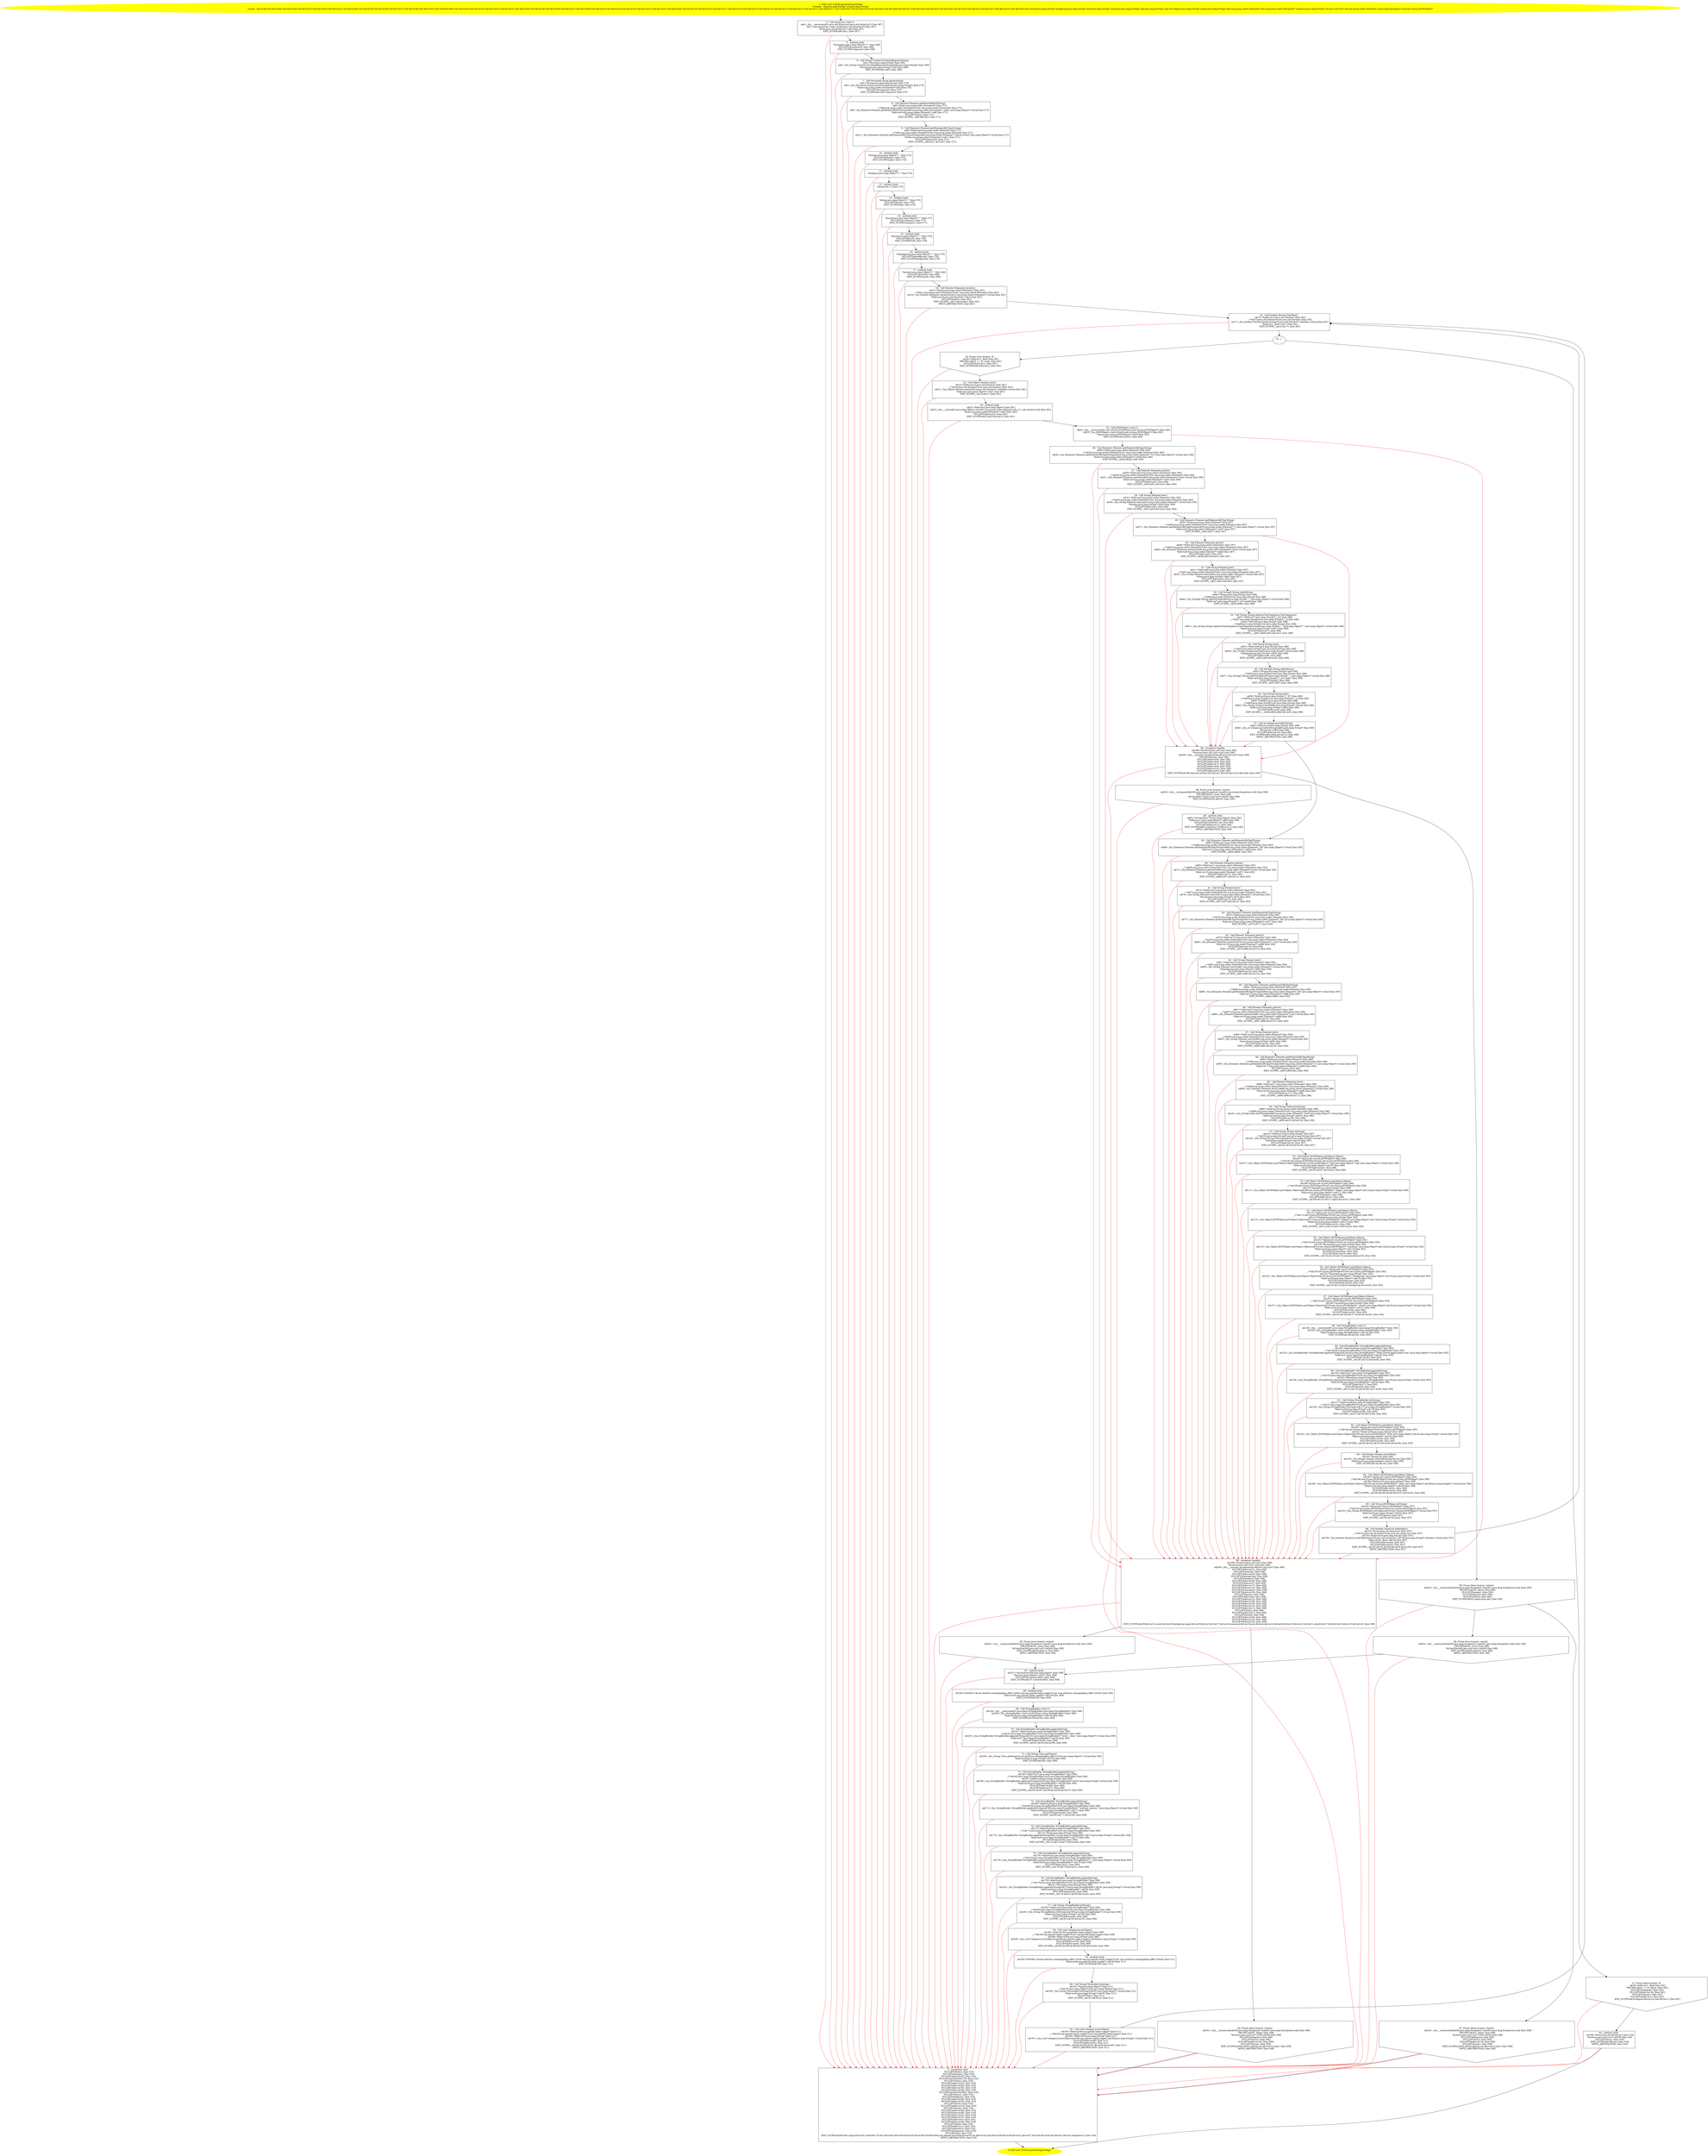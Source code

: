 /* @generated */
digraph cfg {
"com.dulishuo.shenqingfang.offer.UrlGet.parse(java.lang.String,java.lang.String):java.util.List.10f1f141e4541c4559b3b21ee2e9cc60_1" [label="1: Start List UrlGet.parse(String,String)\nFormals:  tag:java.lang.String* url:java.lang.String*\nLocals:  $irvar46:void $irvar45:void $irvar44:void $irvar43:void $irvar42:void $irvar41:void $irvar40:void $irvar39:void $irvar38:void $irvar37:void $irvar36:void $irvar35:void CatchVar364:void $irvar34:void $irvar33:void $irvar32:void $irvar31:void $irvar30:void $irvar29:void $irvar28:void $irvar27:void $irvar26:void $irvar25:void $irvar24:void $irvar23:void $irvar22:void $irvar21:void $irvar20:void $irvar19:void $irvar18:void $irvar17:void $irvar16:void $irvar15:void $irvar14:void $irvar13:void $irvar12:void $irvar11:void $bcvar17:void CatchVar178:void $irvar10:void $irvar9:void $irvar8:void $irvar7:void $irvar6:void $irvar5:void $irvar4:void $irvar3:void $irvar2:void $irvar1:void $bcvar14:void $irvar0:void result:java.lang.String* backgroup:java.lang.String* href:java.lang.String* summary:java.lang.String* tmp:java.lang.String* year:int degree:java.lang.String* major:java.lang.String* eles:org.jsoup.select.Elements* doc:org.jsoup.nodes.Document* response:java.lang.String* res:java.util.List* ele:org.jsoup.nodes.Element* e:java.lang.Exception* json:net.sf.json.JSONObject* \n  " color=yellow style=filled]
	

	 "com.dulishuo.shenqingfang.offer.UrlGet.parse(java.lang.String,java.lang.String):java.util.List.10f1f141e4541c4559b3b21ee2e9cc60_1" -> "com.dulishuo.shenqingfang.offer.UrlGet.parse(java.lang.String,java.lang.String):java.util.List.10f1f141e4541c4559b3b21ee2e9cc60_4" ;
"com.dulishuo.shenqingfang.offer.UrlGet.parse(java.lang.String,java.lang.String):java.util.List.10f1f141e4541c4559b3b21ee2e9cc60_2" [label="2: Exit List UrlGet.parse(String,String) \n  " color=yellow style=filled]
	

"com.dulishuo.shenqingfang.offer.UrlGet.parse(java.lang.String,java.lang.String):java.util.List.10f1f141e4541c4559b3b21ee2e9cc60_3" [label="3:  exceptions sink \n   NULLIFY(&eles); [line 316]\n  NULLIFY(&major); [line 316]\n  NULLIFY(&$irvar42); [line 316]\n  NULLIFY(&CatchVar178); [line 316]\n  NULLIFY(&doc); [line 316]\n  NULLIFY(&$irvar43); [line 316]\n  NULLIFY(&$irvar40); [line 316]\n  NULLIFY(&$irvar35); [line 316]\n  NULLIFY(&$irvar39); [line 316]\n  NULLIFY(&CatchVar364); [line 316]\n  NULLIFY(&json); [line 316]\n  NULLIFY(&degree); [line 316]\n  NULLIFY(&$irvar46); [line 316]\n  NULLIFY(&$irvar45); [line 316]\n  NULLIFY(&res); [line 316]\n  NULLIFY(&$bcvar14); [line 316]\n  NULLIFY(&year); [line 316]\n  NULLIFY(&$irvar36); [line 316]\n  NULLIFY(&$irvar38); [line 316]\n  NULLIFY(&$irvar41); [line 316]\n  NULLIFY(&$irvar37); [line 316]\n  NULLIFY(&$irvar0); [line 316]\n  NULLIFY(&$irvar44); [line 316]\n  NULLIFY(&ele); [line 316]\n  NULLIFY(&$irvar1); [line 316]\n  NULLIFY(&$irvar2); [line 316]\n  NULLIFY(&response); [line 316]\n  NULLIFY(&e); [line 316]\n  EXIT_SCOPE(n$200,eles,major,$irvar42,CatchVar178,doc,$irvar43,$irvar40,$irvar35,$irvar39,CatchVar364,json,degree,$irvar46,$irvar45,res,$bcvar14,year,$irvar36,$irvar38,$irvar41,$irvar37,$irvar0,$irvar44,ele,$irvar1,$irvar2,response,e); [line 316]\n  APPLY_ABSTRACTION; [line 316]\n " shape="box"]
	

	 "com.dulishuo.shenqingfang.offer.UrlGet.parse(java.lang.String,java.lang.String):java.util.List.10f1f141e4541c4559b3b21ee2e9cc60_3" -> "com.dulishuo.shenqingfang.offer.UrlGet.parse(java.lang.String,java.lang.String):java.util.List.10f1f141e4541c4559b3b21ee2e9cc60_2" ;
"com.dulishuo.shenqingfang.offer.UrlGet.parse(java.lang.String,java.lang.String):java.util.List.10f1f141e4541c4559b3b21ee2e9cc60_4" [label="4:  Call ArrayList.<init>() \n   n$0=_fun___new(sizeof(t=java.util.ArrayList):java.util.ArrayList*) [line 267]\n  n$1=_fun_ArrayList.<init>()(n$0:java.util.ArrayList*) [line 267]\n  *&res:java.util.ArrayList*=n$0 [line 267]\n  EXIT_SCOPE(n$0,n$1); [line 267]\n " shape="box"]
	

	 "com.dulishuo.shenqingfang.offer.UrlGet.parse(java.lang.String,java.lang.String):java.util.List.10f1f141e4541c4559b3b21ee2e9cc60_4" -> "com.dulishuo.shenqingfang.offer.UrlGet.parse(java.lang.String,java.lang.String):java.util.List.10f1f141e4541c4559b3b21ee2e9cc60_5" ;
	 "com.dulishuo.shenqingfang.offer.UrlGet.parse(java.lang.String,java.lang.String):java.util.List.10f1f141e4541c4559b3b21ee2e9cc60_4" -> "com.dulishuo.shenqingfang.offer.UrlGet.parse(java.lang.String,java.lang.String):java.util.List.10f1f141e4541c4559b3b21ee2e9cc60_3" [color="red" ];
"com.dulishuo.shenqingfang.offer.UrlGet.parse(java.lang.String,java.lang.String):java.util.List.10f1f141e4541c4559b3b21ee2e9cc60_5" [label="5:  method_body \n   *&response:java.lang.Object*=\"\" [line 268]\n  NULLIFY(&response); [line 268]\n  EXIT_SCOPE(response); [line 268]\n " shape="box"]
	

	 "com.dulishuo.shenqingfang.offer.UrlGet.parse(java.lang.String,java.lang.String):java.util.List.10f1f141e4541c4559b3b21ee2e9cc60_5" -> "com.dulishuo.shenqingfang.offer.UrlGet.parse(java.lang.String,java.lang.String):java.util.List.10f1f141e4541c4559b3b21ee2e9cc60_6" ;
	 "com.dulishuo.shenqingfang.offer.UrlGet.parse(java.lang.String,java.lang.String):java.util.List.10f1f141e4541c4559b3b21ee2e9cc60_5" -> "com.dulishuo.shenqingfang.offer.UrlGet.parse(java.lang.String,java.lang.String):java.util.List.10f1f141e4541c4559b3b21ee2e9cc60_3" [color="red" ];
"com.dulishuo.shenqingfang.offer.UrlGet.parse(java.lang.String,java.lang.String):java.util.List.10f1f141e4541c4559b3b21ee2e9cc60_6" [label="6:  Call String CrawlerUtil.httpsRequest(String) \n   n$2=*&url:java.lang.String* [line 269]\n  n$3=_fun_String CrawlerUtil.httpsRequest(String)(n$2:java.lang.String*) [line 269]\n  *&response:java.lang.String*=n$3 [line 269]\n  EXIT_SCOPE(n$2,n$3); [line 269]\n " shape="box"]
	

	 "com.dulishuo.shenqingfang.offer.UrlGet.parse(java.lang.String,java.lang.String):java.util.List.10f1f141e4541c4559b3b21ee2e9cc60_6" -> "com.dulishuo.shenqingfang.offer.UrlGet.parse(java.lang.String,java.lang.String):java.util.List.10f1f141e4541c4559b3b21ee2e9cc60_7" ;
	 "com.dulishuo.shenqingfang.offer.UrlGet.parse(java.lang.String,java.lang.String):java.util.List.10f1f141e4541c4559b3b21ee2e9cc60_6" -> "com.dulishuo.shenqingfang.offer.UrlGet.parse(java.lang.String,java.lang.String):java.util.List.10f1f141e4541c4559b3b21ee2e9cc60_3" [color="red" ];
"com.dulishuo.shenqingfang.offer.UrlGet.parse(java.lang.String,java.lang.String):java.util.List.10f1f141e4541c4559b3b21ee2e9cc60_7" [label="7:  Call Document Jsoup.parse(String) \n   n$4=*&response:java.lang.String* [line 270]\n  n$5=_fun_Document Jsoup.parse(String)(n$4:java.lang.String*) [line 270]\n  *&doc:org.jsoup.nodes.Document*=n$5 [line 270]\n  NULLIFY(&response); [line 270]\n  EXIT_SCOPE(n$4,n$5,response); [line 270]\n " shape="box"]
	

	 "com.dulishuo.shenqingfang.offer.UrlGet.parse(java.lang.String,java.lang.String):java.util.List.10f1f141e4541c4559b3b21ee2e9cc60_7" -> "com.dulishuo.shenqingfang.offer.UrlGet.parse(java.lang.String,java.lang.String):java.util.List.10f1f141e4541c4559b3b21ee2e9cc60_8" ;
	 "com.dulishuo.shenqingfang.offer.UrlGet.parse(java.lang.String,java.lang.String):java.util.List.10f1f141e4541c4559b3b21ee2e9cc60_7" -> "com.dulishuo.shenqingfang.offer.UrlGet.parse(java.lang.String,java.lang.String):java.util.List.10f1f141e4541c4559b3b21ee2e9cc60_3" [color="red" ];
"com.dulishuo.shenqingfang.offer.UrlGet.parse(java.lang.String,java.lang.String):java.util.List.10f1f141e4541c4559b3b21ee2e9cc60_8" [label="8:  Call Element Element.getElementById(String) \n   n$6=*&doc:org.jsoup.nodes.Document* [line 271]\n  _=*n$6:org.jsoup.nodes.Document*(root org.jsoup.nodes.Document) [line 271]\n  n$8=_fun_Element Element.getElementById(String)(n$6:org.jsoup.nodes.Document*,\"main\":java.lang.Object*) virtual [line 271]\n  *&$irvar0:org.jsoup.nodes.Element*=n$8 [line 271]\n  NULLIFY(&doc); [line 271]\n  EXIT_SCOPE(_,n$6,n$8,doc); [line 271]\n " shape="box"]
	

	 "com.dulishuo.shenqingfang.offer.UrlGet.parse(java.lang.String,java.lang.String):java.util.List.10f1f141e4541c4559b3b21ee2e9cc60_8" -> "com.dulishuo.shenqingfang.offer.UrlGet.parse(java.lang.String,java.lang.String):java.util.List.10f1f141e4541c4559b3b21ee2e9cc60_9" ;
	 "com.dulishuo.shenqingfang.offer.UrlGet.parse(java.lang.String,java.lang.String):java.util.List.10f1f141e4541c4559b3b21ee2e9cc60_8" -> "com.dulishuo.shenqingfang.offer.UrlGet.parse(java.lang.String,java.lang.String):java.util.List.10f1f141e4541c4559b3b21ee2e9cc60_3" [color="red" ];
"com.dulishuo.shenqingfang.offer.UrlGet.parse(java.lang.String,java.lang.String):java.util.List.10f1f141e4541c4559b3b21ee2e9cc60_9" [label="9:  Call Elements Element.getElementsByClass(String) \n   n$9=*&$irvar0:org.jsoup.nodes.Element* [line 271]\n  _=*n$9:org.jsoup.nodes.Element*(root org.jsoup.nodes.Element) [line 271]\n  n$11=_fun_Elements Element.getElementsByClass(String)(n$9:org.jsoup.nodes.Element*,\"search-result\":java.lang.Object*) virtual [line 271]\n  *&eles:org.jsoup.select.Elements*=n$11 [line 271]\n  NULLIFY(&$irvar0); [line 271]\n  EXIT_SCOPE(_,n$9,n$11,$irvar0); [line 271]\n " shape="box"]
	

	 "com.dulishuo.shenqingfang.offer.UrlGet.parse(java.lang.String,java.lang.String):java.util.List.10f1f141e4541c4559b3b21ee2e9cc60_9" -> "com.dulishuo.shenqingfang.offer.UrlGet.parse(java.lang.String,java.lang.String):java.util.List.10f1f141e4541c4559b3b21ee2e9cc60_10" ;
	 "com.dulishuo.shenqingfang.offer.UrlGet.parse(java.lang.String,java.lang.String):java.util.List.10f1f141e4541c4559b3b21ee2e9cc60_9" -> "com.dulishuo.shenqingfang.offer.UrlGet.parse(java.lang.String,java.lang.String):java.util.List.10f1f141e4541c4559b3b21ee2e9cc60_3" [color="red" ];
"com.dulishuo.shenqingfang.offer.UrlGet.parse(java.lang.String,java.lang.String):java.util.List.10f1f141e4541c4559b3b21ee2e9cc60_10" [label="10:  method_body \n   *&major:java.lang.Object*=\"\" [line 273]\n  NULLIFY(&major); [line 273]\n  EXIT_SCOPE(major); [line 273]\n " shape="box"]
	

	 "com.dulishuo.shenqingfang.offer.UrlGet.parse(java.lang.String,java.lang.String):java.util.List.10f1f141e4541c4559b3b21ee2e9cc60_10" -> "com.dulishuo.shenqingfang.offer.UrlGet.parse(java.lang.String,java.lang.String):java.util.List.10f1f141e4541c4559b3b21ee2e9cc60_11" ;
	 "com.dulishuo.shenqingfang.offer.UrlGet.parse(java.lang.String,java.lang.String):java.util.List.10f1f141e4541c4559b3b21ee2e9cc60_10" -> "com.dulishuo.shenqingfang.offer.UrlGet.parse(java.lang.String,java.lang.String):java.util.List.10f1f141e4541c4559b3b21ee2e9cc60_3" [color="red" ];
"com.dulishuo.shenqingfang.offer.UrlGet.parse(java.lang.String,java.lang.String):java.util.List.10f1f141e4541c4559b3b21ee2e9cc60_11" [label="11:  method_body \n   *&degree:java.lang.Object*=\"\" [line 274]\n " shape="box"]
	

	 "com.dulishuo.shenqingfang.offer.UrlGet.parse(java.lang.String,java.lang.String):java.util.List.10f1f141e4541c4559b3b21ee2e9cc60_11" -> "com.dulishuo.shenqingfang.offer.UrlGet.parse(java.lang.String,java.lang.String):java.util.List.10f1f141e4541c4559b3b21ee2e9cc60_12" ;
	 "com.dulishuo.shenqingfang.offer.UrlGet.parse(java.lang.String,java.lang.String):java.util.List.10f1f141e4541c4559b3b21ee2e9cc60_11" -> "com.dulishuo.shenqingfang.offer.UrlGet.parse(java.lang.String,java.lang.String):java.util.List.10f1f141e4541c4559b3b21ee2e9cc60_3" [color="red" ];
"com.dulishuo.shenqingfang.offer.UrlGet.parse(java.lang.String,java.lang.String):java.util.List.10f1f141e4541c4559b3b21ee2e9cc60_12" [label="12:  method_body \n   *&year:int=-1 [line 275]\n " shape="box"]
	

	 "com.dulishuo.shenqingfang.offer.UrlGet.parse(java.lang.String,java.lang.String):java.util.List.10f1f141e4541c4559b3b21ee2e9cc60_12" -> "com.dulishuo.shenqingfang.offer.UrlGet.parse(java.lang.String,java.lang.String):java.util.List.10f1f141e4541c4559b3b21ee2e9cc60_13" ;
	 "com.dulishuo.shenqingfang.offer.UrlGet.parse(java.lang.String,java.lang.String):java.util.List.10f1f141e4541c4559b3b21ee2e9cc60_12" -> "com.dulishuo.shenqingfang.offer.UrlGet.parse(java.lang.String,java.lang.String):java.util.List.10f1f141e4541c4559b3b21ee2e9cc60_3" [color="red" ];
"com.dulishuo.shenqingfang.offer.UrlGet.parse(java.lang.String,java.lang.String):java.util.List.10f1f141e4541c4559b3b21ee2e9cc60_13" [label="13:  method_body \n   *&tmp:java.lang.Object*=\"\" [line 276]\n  NULLIFY(&tmp); [line 276]\n  EXIT_SCOPE(tmp); [line 276]\n " shape="box"]
	

	 "com.dulishuo.shenqingfang.offer.UrlGet.parse(java.lang.String,java.lang.String):java.util.List.10f1f141e4541c4559b3b21ee2e9cc60_13" -> "com.dulishuo.shenqingfang.offer.UrlGet.parse(java.lang.String,java.lang.String):java.util.List.10f1f141e4541c4559b3b21ee2e9cc60_14" ;
	 "com.dulishuo.shenqingfang.offer.UrlGet.parse(java.lang.String,java.lang.String):java.util.List.10f1f141e4541c4559b3b21ee2e9cc60_13" -> "com.dulishuo.shenqingfang.offer.UrlGet.parse(java.lang.String,java.lang.String):java.util.List.10f1f141e4541c4559b3b21ee2e9cc60_3" [color="red" ];
"com.dulishuo.shenqingfang.offer.UrlGet.parse(java.lang.String,java.lang.String):java.util.List.10f1f141e4541c4559b3b21ee2e9cc60_14" [label="14:  method_body \n   *&summary:java.lang.Object*=\"\" [line 277]\n  NULLIFY(&summary); [line 277]\n  EXIT_SCOPE(summary); [line 277]\n " shape="box"]
	

	 "com.dulishuo.shenqingfang.offer.UrlGet.parse(java.lang.String,java.lang.String):java.util.List.10f1f141e4541c4559b3b21ee2e9cc60_14" -> "com.dulishuo.shenqingfang.offer.UrlGet.parse(java.lang.String,java.lang.String):java.util.List.10f1f141e4541c4559b3b21ee2e9cc60_15" ;
	 "com.dulishuo.shenqingfang.offer.UrlGet.parse(java.lang.String,java.lang.String):java.util.List.10f1f141e4541c4559b3b21ee2e9cc60_14" -> "com.dulishuo.shenqingfang.offer.UrlGet.parse(java.lang.String,java.lang.String):java.util.List.10f1f141e4541c4559b3b21ee2e9cc60_3" [color="red" ];
"com.dulishuo.shenqingfang.offer.UrlGet.parse(java.lang.String,java.lang.String):java.util.List.10f1f141e4541c4559b3b21ee2e9cc60_15" [label="15:  method_body \n   *&href:java.lang.Object*=\"\" [line 278]\n  NULLIFY(&href); [line 278]\n  EXIT_SCOPE(href); [line 278]\n " shape="box"]
	

	 "com.dulishuo.shenqingfang.offer.UrlGet.parse(java.lang.String,java.lang.String):java.util.List.10f1f141e4541c4559b3b21ee2e9cc60_15" -> "com.dulishuo.shenqingfang.offer.UrlGet.parse(java.lang.String,java.lang.String):java.util.List.10f1f141e4541c4559b3b21ee2e9cc60_16" ;
	 "com.dulishuo.shenqingfang.offer.UrlGet.parse(java.lang.String,java.lang.String):java.util.List.10f1f141e4541c4559b3b21ee2e9cc60_15" -> "com.dulishuo.shenqingfang.offer.UrlGet.parse(java.lang.String,java.lang.String):java.util.List.10f1f141e4541c4559b3b21ee2e9cc60_3" [color="red" ];
"com.dulishuo.shenqingfang.offer.UrlGet.parse(java.lang.String,java.lang.String):java.util.List.10f1f141e4541c4559b3b21ee2e9cc60_16" [label="16:  method_body \n   *&backgroup:java.lang.Object*=\"\" [line 279]\n  NULLIFY(&backgroup); [line 279]\n  EXIT_SCOPE(backgroup); [line 279]\n " shape="box"]
	

	 "com.dulishuo.shenqingfang.offer.UrlGet.parse(java.lang.String,java.lang.String):java.util.List.10f1f141e4541c4559b3b21ee2e9cc60_16" -> "com.dulishuo.shenqingfang.offer.UrlGet.parse(java.lang.String,java.lang.String):java.util.List.10f1f141e4541c4559b3b21ee2e9cc60_17" ;
	 "com.dulishuo.shenqingfang.offer.UrlGet.parse(java.lang.String,java.lang.String):java.util.List.10f1f141e4541c4559b3b21ee2e9cc60_16" -> "com.dulishuo.shenqingfang.offer.UrlGet.parse(java.lang.String,java.lang.String):java.util.List.10f1f141e4541c4559b3b21ee2e9cc60_3" [color="red" ];
"com.dulishuo.shenqingfang.offer.UrlGet.parse(java.lang.String,java.lang.String):java.util.List.10f1f141e4541c4559b3b21ee2e9cc60_17" [label="17:  method_body \n   *&result:java.lang.Object*=\"\" [line 280]\n  NULLIFY(&result); [line 280]\n  EXIT_SCOPE(result); [line 280]\n " shape="box"]
	

	 "com.dulishuo.shenqingfang.offer.UrlGet.parse(java.lang.String,java.lang.String):java.util.List.10f1f141e4541c4559b3b21ee2e9cc60_17" -> "com.dulishuo.shenqingfang.offer.UrlGet.parse(java.lang.String,java.lang.String):java.util.List.10f1f141e4541c4559b3b21ee2e9cc60_18" ;
	 "com.dulishuo.shenqingfang.offer.UrlGet.parse(java.lang.String,java.lang.String):java.util.List.10f1f141e4541c4559b3b21ee2e9cc60_17" -> "com.dulishuo.shenqingfang.offer.UrlGet.parse(java.lang.String,java.lang.String):java.util.List.10f1f141e4541c4559b3b21ee2e9cc60_3" [color="red" ];
"com.dulishuo.shenqingfang.offer.UrlGet.parse(java.lang.String,java.lang.String):java.util.List.10f1f141e4541c4559b3b21ee2e9cc60_18" [label="18:  Call Iterator Elements.iterator() \n   n$12=*&eles:org.jsoup.select.Elements* [line 281]\n  _=*n$12:org.jsoup.select.Elements*(root org.jsoup.select.Elements) [line 281]\n  n$14=_fun_Iterator Elements.iterator()(n$12:org.jsoup.select.Elements*) virtual [line 281]\n  *&$bcvar14:java.util.Iterator*=n$14 [line 281]\n  NULLIFY(&eles); [line 281]\n  EXIT_SCOPE(_,n$12,n$14,eles); [line 281]\n  APPLY_ABSTRACTION; [line 281]\n " shape="box"]
	

	 "com.dulishuo.shenqingfang.offer.UrlGet.parse(java.lang.String,java.lang.String):java.util.List.10f1f141e4541c4559b3b21ee2e9cc60_18" -> "com.dulishuo.shenqingfang.offer.UrlGet.parse(java.lang.String,java.lang.String):java.util.List.10f1f141e4541c4559b3b21ee2e9cc60_19" ;
	 "com.dulishuo.shenqingfang.offer.UrlGet.parse(java.lang.String,java.lang.String):java.util.List.10f1f141e4541c4559b3b21ee2e9cc60_18" -> "com.dulishuo.shenqingfang.offer.UrlGet.parse(java.lang.String,java.lang.String):java.util.List.10f1f141e4541c4559b3b21ee2e9cc60_3" [color="red" ];
"com.dulishuo.shenqingfang.offer.UrlGet.parse(java.lang.String,java.lang.String):java.util.List.10f1f141e4541c4559b3b21ee2e9cc60_19" [label="19:  Call boolean Iterator.hasNext() \n   n$15=*&$bcvar14:java.util.Iterator* [line 281]\n  _=*n$15:java.util.Iterator*(root java.util.Iterator) [line 281]\n  n$17=_fun_boolean Iterator.hasNext()(n$15:java.util.Iterator*) interface virtual [line 281]\n  *&$irvar1:_Bool=n$17 [line 281]\n  EXIT_SCOPE(_,n$15,n$17); [line 281]\n " shape="box"]
	

	 "com.dulishuo.shenqingfang.offer.UrlGet.parse(java.lang.String,java.lang.String):java.util.List.10f1f141e4541c4559b3b21ee2e9cc60_19" -> "com.dulishuo.shenqingfang.offer.UrlGet.parse(java.lang.String,java.lang.String):java.util.List.10f1f141e4541c4559b3b21ee2e9cc60_22" ;
	 "com.dulishuo.shenqingfang.offer.UrlGet.parse(java.lang.String,java.lang.String):java.util.List.10f1f141e4541c4559b3b21ee2e9cc60_19" -> "com.dulishuo.shenqingfang.offer.UrlGet.parse(java.lang.String,java.lang.String):java.util.List.10f1f141e4541c4559b3b21ee2e9cc60_3" [color="red" ];
"com.dulishuo.shenqingfang.offer.UrlGet.parse(java.lang.String,java.lang.String):java.util.List.10f1f141e4541c4559b3b21ee2e9cc60_20" [label="20: Prune (true branch, if) \n   n$18=*&$irvar1:_Bool [line 281]\n  PRUNE(!(n$18 == 0), true); [line 281]\n  NULLIFY(&$irvar1); [line 281]\n  EXIT_SCOPE(n$18,$irvar1); [line 281]\n " shape="invhouse"]
	

	 "com.dulishuo.shenqingfang.offer.UrlGet.parse(java.lang.String,java.lang.String):java.util.List.10f1f141e4541c4559b3b21ee2e9cc60_20" -> "com.dulishuo.shenqingfang.offer.UrlGet.parse(java.lang.String,java.lang.String):java.util.List.10f1f141e4541c4559b3b21ee2e9cc60_23" ;
	 "com.dulishuo.shenqingfang.offer.UrlGet.parse(java.lang.String,java.lang.String):java.util.List.10f1f141e4541c4559b3b21ee2e9cc60_20" -> "com.dulishuo.shenqingfang.offer.UrlGet.parse(java.lang.String,java.lang.String):java.util.List.10f1f141e4541c4559b3b21ee2e9cc60_3" [color="red" ];
"com.dulishuo.shenqingfang.offer.UrlGet.parse(java.lang.String,java.lang.String):java.util.List.10f1f141e4541c4559b3b21ee2e9cc60_21" [label="21: Prune (false branch, if) \n   n$18=*&$irvar1:_Bool [line 281]\n  PRUNE((n$18 == 0), false); [line 281]\n  NULLIFY(&degree); [line 281]\n  NULLIFY(&$bcvar14); [line 281]\n  NULLIFY(&year); [line 281]\n  NULLIFY(&$irvar1); [line 281]\n  EXIT_SCOPE(n$18,degree,$bcvar14,year,$irvar1); [line 281]\n " shape="invhouse"]
	

	 "com.dulishuo.shenqingfang.offer.UrlGet.parse(java.lang.String,java.lang.String):java.util.List.10f1f141e4541c4559b3b21ee2e9cc60_21" -> "com.dulishuo.shenqingfang.offer.UrlGet.parse(java.lang.String,java.lang.String):java.util.List.10f1f141e4541c4559b3b21ee2e9cc60_82" ;
	 "com.dulishuo.shenqingfang.offer.UrlGet.parse(java.lang.String,java.lang.String):java.util.List.10f1f141e4541c4559b3b21ee2e9cc60_21" -> "com.dulishuo.shenqingfang.offer.UrlGet.parse(java.lang.String,java.lang.String):java.util.List.10f1f141e4541c4559b3b21ee2e9cc60_3" [color="red" ];
"com.dulishuo.shenqingfang.offer.UrlGet.parse(java.lang.String,java.lang.String):java.util.List.10f1f141e4541c4559b3b21ee2e9cc60_22" [label="22: + \n  " ]
	

	 "com.dulishuo.shenqingfang.offer.UrlGet.parse(java.lang.String,java.lang.String):java.util.List.10f1f141e4541c4559b3b21ee2e9cc60_22" -> "com.dulishuo.shenqingfang.offer.UrlGet.parse(java.lang.String,java.lang.String):java.util.List.10f1f141e4541c4559b3b21ee2e9cc60_20" ;
	 "com.dulishuo.shenqingfang.offer.UrlGet.parse(java.lang.String,java.lang.String):java.util.List.10f1f141e4541c4559b3b21ee2e9cc60_22" -> "com.dulishuo.shenqingfang.offer.UrlGet.parse(java.lang.String,java.lang.String):java.util.List.10f1f141e4541c4559b3b21ee2e9cc60_21" ;
"com.dulishuo.shenqingfang.offer.UrlGet.parse(java.lang.String,java.lang.String):java.util.List.10f1f141e4541c4559b3b21ee2e9cc60_23" [label="23:  Call Object Iterator.next() \n   n$19=*&$bcvar14:java.util.Iterator* [line 281]\n  _=*n$19:java.util.Iterator*(root java.util.Iterator) [line 281]\n  n$21=_fun_Object Iterator.next()(n$19:java.util.Iterator*) interface virtual [line 281]\n  *&$irvar2:java.lang.Object*=n$21 [line 281]\n  EXIT_SCOPE(_,n$19,n$21); [line 281]\n " shape="box"]
	

	 "com.dulishuo.shenqingfang.offer.UrlGet.parse(java.lang.String,java.lang.String):java.util.List.10f1f141e4541c4559b3b21ee2e9cc60_23" -> "com.dulishuo.shenqingfang.offer.UrlGet.parse(java.lang.String,java.lang.String):java.util.List.10f1f141e4541c4559b3b21ee2e9cc60_24" ;
	 "com.dulishuo.shenqingfang.offer.UrlGet.parse(java.lang.String,java.lang.String):java.util.List.10f1f141e4541c4559b3b21ee2e9cc60_23" -> "com.dulishuo.shenqingfang.offer.UrlGet.parse(java.lang.String,java.lang.String):java.util.List.10f1f141e4541c4559b3b21ee2e9cc60_3" [color="red" ];
"com.dulishuo.shenqingfang.offer.UrlGet.parse(java.lang.String,java.lang.String):java.util.List.10f1f141e4541c4559b3b21ee2e9cc60_24" [label="24:  method_body \n   n$22=*&$irvar2:java.lang.Object* [line 281]\n  n$23=_fun___cast(n$22:java.lang.Object*,sizeof(t=org.jsoup.nodes.Element;sub_t=( sub )(cast)):void) [line 281]\n  *&ele:org.jsoup.nodes.Element*=n$23 [line 281]\n  NULLIFY(&$irvar2); [line 281]\n  EXIT_SCOPE(n$22,n$23,$irvar2); [line 281]\n " shape="box"]
	

	 "com.dulishuo.shenqingfang.offer.UrlGet.parse(java.lang.String,java.lang.String):java.util.List.10f1f141e4541c4559b3b21ee2e9cc60_24" -> "com.dulishuo.shenqingfang.offer.UrlGet.parse(java.lang.String,java.lang.String):java.util.List.10f1f141e4541c4559b3b21ee2e9cc60_25" ;
	 "com.dulishuo.shenqingfang.offer.UrlGet.parse(java.lang.String,java.lang.String):java.util.List.10f1f141e4541c4559b3b21ee2e9cc60_24" -> "com.dulishuo.shenqingfang.offer.UrlGet.parse(java.lang.String,java.lang.String):java.util.List.10f1f141e4541c4559b3b21ee2e9cc60_3" [color="red" ];
"com.dulishuo.shenqingfang.offer.UrlGet.parse(java.lang.String,java.lang.String):java.util.List.10f1f141e4541c4559b3b21ee2e9cc60_25" [label="25:  Call JSONObject.<init>() \n   n$24=_fun___new(sizeof(t=net.sf.json.JSONObject):net.sf.json.JSONObject*) [line 283]\n  n$25=_fun_JSONObject.<init>()(n$24:net.sf.json.JSONObject*) [line 283]\n  *&json:net.sf.json.JSONObject*=n$24 [line 283]\n  EXIT_SCOPE(n$24,n$25); [line 283]\n " shape="box"]
	

	 "com.dulishuo.shenqingfang.offer.UrlGet.parse(java.lang.String,java.lang.String):java.util.List.10f1f141e4541c4559b3b21ee2e9cc60_25" -> "com.dulishuo.shenqingfang.offer.UrlGet.parse(java.lang.String,java.lang.String):java.util.List.10f1f141e4541c4559b3b21ee2e9cc60_26" ;
	 "com.dulishuo.shenqingfang.offer.UrlGet.parse(java.lang.String,java.lang.String):java.util.List.10f1f141e4541c4559b3b21ee2e9cc60_25" -> "com.dulishuo.shenqingfang.offer.UrlGet.parse(java.lang.String,java.lang.String):java.util.List.10f1f141e4541c4559b3b21ee2e9cc60_85" [color="red" ];
"com.dulishuo.shenqingfang.offer.UrlGet.parse(java.lang.String,java.lang.String):java.util.List.10f1f141e4541c4559b3b21ee2e9cc60_26" [label="26:  Call Elements Element.getElementsByTag(String) \n   n$26=*&ele:org.jsoup.nodes.Element* [line 284]\n  _=*n$26:org.jsoup.nodes.Element*(root org.jsoup.nodes.Element) [line 284]\n  n$28=_fun_Elements Element.getElementsByTag(String)(n$26:org.jsoup.nodes.Element*,\"h3\":java.lang.Object*) virtual [line 284]\n  *&$irvar3:org.jsoup.select.Elements*=n$28 [line 284]\n  EXIT_SCOPE(_,n$26,n$28); [line 284]\n " shape="box"]
	

	 "com.dulishuo.shenqingfang.offer.UrlGet.parse(java.lang.String,java.lang.String):java.util.List.10f1f141e4541c4559b3b21ee2e9cc60_26" -> "com.dulishuo.shenqingfang.offer.UrlGet.parse(java.lang.String,java.lang.String):java.util.List.10f1f141e4541c4559b3b21ee2e9cc60_27" ;
	 "com.dulishuo.shenqingfang.offer.UrlGet.parse(java.lang.String,java.lang.String):java.util.List.10f1f141e4541c4559b3b21ee2e9cc60_26" -> "com.dulishuo.shenqingfang.offer.UrlGet.parse(java.lang.String,java.lang.String):java.util.List.10f1f141e4541c4559b3b21ee2e9cc60_85" [color="red" ];
"com.dulishuo.shenqingfang.offer.UrlGet.parse(java.lang.String,java.lang.String):java.util.List.10f1f141e4541c4559b3b21ee2e9cc60_27" [label="27:  Call Element Elements.get(int) \n   n$29=*&$irvar3:org.jsoup.select.Elements* [line 284]\n  _=*n$29:org.jsoup.select.Elements*(root org.jsoup.select.Elements) [line 284]\n  n$31=_fun_Element Elements.get(int)(n$29:org.jsoup.select.Elements*,0:int) virtual [line 284]\n  *&$irvar4:org.jsoup.nodes.Element*=n$31 [line 284]\n  NULLIFY(&$irvar3); [line 284]\n  EXIT_SCOPE(_,n$29,n$31,$irvar3); [line 284]\n " shape="box"]
	

	 "com.dulishuo.shenqingfang.offer.UrlGet.parse(java.lang.String,java.lang.String):java.util.List.10f1f141e4541c4559b3b21ee2e9cc60_27" -> "com.dulishuo.shenqingfang.offer.UrlGet.parse(java.lang.String,java.lang.String):java.util.List.10f1f141e4541c4559b3b21ee2e9cc60_28" ;
	 "com.dulishuo.shenqingfang.offer.UrlGet.parse(java.lang.String,java.lang.String):java.util.List.10f1f141e4541c4559b3b21ee2e9cc60_27" -> "com.dulishuo.shenqingfang.offer.UrlGet.parse(java.lang.String,java.lang.String):java.util.List.10f1f141e4541c4559b3b21ee2e9cc60_85" [color="red" ];
"com.dulishuo.shenqingfang.offer.UrlGet.parse(java.lang.String,java.lang.String):java.util.List.10f1f141e4541c4559b3b21ee2e9cc60_28" [label="28:  Call String Element.text() \n   n$32=*&$irvar4:org.jsoup.nodes.Element* [line 284]\n  _=*n$32:org.jsoup.nodes.Element*(root org.jsoup.nodes.Element) [line 284]\n  n$34=_fun_String Element.text()(n$32:org.jsoup.nodes.Element*) virtual [line 284]\n  *&major:java.lang.String*=n$34 [line 284]\n  NULLIFY(&$irvar4); [line 284]\n  EXIT_SCOPE(_,n$32,n$34,$irvar4); [line 284]\n " shape="box"]
	

	 "com.dulishuo.shenqingfang.offer.UrlGet.parse(java.lang.String,java.lang.String):java.util.List.10f1f141e4541c4559b3b21ee2e9cc60_28" -> "com.dulishuo.shenqingfang.offer.UrlGet.parse(java.lang.String,java.lang.String):java.util.List.10f1f141e4541c4559b3b21ee2e9cc60_29" ;
	 "com.dulishuo.shenqingfang.offer.UrlGet.parse(java.lang.String,java.lang.String):java.util.List.10f1f141e4541c4559b3b21ee2e9cc60_28" -> "com.dulishuo.shenqingfang.offer.UrlGet.parse(java.lang.String,java.lang.String):java.util.List.10f1f141e4541c4559b3b21ee2e9cc60_85" [color="red" ];
"com.dulishuo.shenqingfang.offer.UrlGet.parse(java.lang.String,java.lang.String):java.util.List.10f1f141e4541c4559b3b21ee2e9cc60_29" [label="29:  Call Elements Element.getElementsByTag(String) \n   n$35=*&ele:org.jsoup.nodes.Element* [line 287]\n  _=*n$35:org.jsoup.nodes.Element*(root org.jsoup.nodes.Element) [line 287]\n  n$37=_fun_Elements Element.getElementsByTag(String)(n$35:org.jsoup.nodes.Element*,\"i\":java.lang.Object*) virtual [line 287]\n  *&$irvar5:org.jsoup.select.Elements*=n$37 [line 287]\n  EXIT_SCOPE(_,n$35,n$37); [line 287]\n " shape="box"]
	

	 "com.dulishuo.shenqingfang.offer.UrlGet.parse(java.lang.String,java.lang.String):java.util.List.10f1f141e4541c4559b3b21ee2e9cc60_29" -> "com.dulishuo.shenqingfang.offer.UrlGet.parse(java.lang.String,java.lang.String):java.util.List.10f1f141e4541c4559b3b21ee2e9cc60_30" ;
	 "com.dulishuo.shenqingfang.offer.UrlGet.parse(java.lang.String,java.lang.String):java.util.List.10f1f141e4541c4559b3b21ee2e9cc60_29" -> "com.dulishuo.shenqingfang.offer.UrlGet.parse(java.lang.String,java.lang.String):java.util.List.10f1f141e4541c4559b3b21ee2e9cc60_90" [color="red" ];
"com.dulishuo.shenqingfang.offer.UrlGet.parse(java.lang.String,java.lang.String):java.util.List.10f1f141e4541c4559b3b21ee2e9cc60_30" [label="30:  Call Element Elements.get(int) \n   n$38=*&$irvar5:org.jsoup.select.Elements* [line 287]\n  _=*n$38:org.jsoup.select.Elements*(root org.jsoup.select.Elements) [line 287]\n  n$40=_fun_Element Elements.get(int)(n$38:org.jsoup.select.Elements*,0:int) virtual [line 287]\n  *&$irvar6:org.jsoup.nodes.Element*=n$40 [line 287]\n  NULLIFY(&$irvar5); [line 287]\n  EXIT_SCOPE(_,n$38,n$40,$irvar5); [line 287]\n " shape="box"]
	

	 "com.dulishuo.shenqingfang.offer.UrlGet.parse(java.lang.String,java.lang.String):java.util.List.10f1f141e4541c4559b3b21ee2e9cc60_30" -> "com.dulishuo.shenqingfang.offer.UrlGet.parse(java.lang.String,java.lang.String):java.util.List.10f1f141e4541c4559b3b21ee2e9cc60_31" ;
	 "com.dulishuo.shenqingfang.offer.UrlGet.parse(java.lang.String,java.lang.String):java.util.List.10f1f141e4541c4559b3b21ee2e9cc60_30" -> "com.dulishuo.shenqingfang.offer.UrlGet.parse(java.lang.String,java.lang.String):java.util.List.10f1f141e4541c4559b3b21ee2e9cc60_90" [color="red" ];
"com.dulishuo.shenqingfang.offer.UrlGet.parse(java.lang.String,java.lang.String):java.util.List.10f1f141e4541c4559b3b21ee2e9cc60_31" [label="31:  Call String Element.text() \n   n$41=*&$irvar6:org.jsoup.nodes.Element* [line 287]\n  _=*n$41:org.jsoup.nodes.Element*(root org.jsoup.nodes.Element) [line 287]\n  n$43=_fun_String Element.text()(n$41:org.jsoup.nodes.Element*) virtual [line 287]\n  *&tmp:java.lang.String*=n$43 [line 287]\n  NULLIFY(&$irvar6); [line 287]\n  EXIT_SCOPE(_,n$41,n$43,$irvar6); [line 287]\n " shape="box"]
	

	 "com.dulishuo.shenqingfang.offer.UrlGet.parse(java.lang.String,java.lang.String):java.util.List.10f1f141e4541c4559b3b21ee2e9cc60_31" -> "com.dulishuo.shenqingfang.offer.UrlGet.parse(java.lang.String,java.lang.String):java.util.List.10f1f141e4541c4559b3b21ee2e9cc60_32" ;
	 "com.dulishuo.shenqingfang.offer.UrlGet.parse(java.lang.String,java.lang.String):java.util.List.10f1f141e4541c4559b3b21ee2e9cc60_31" -> "com.dulishuo.shenqingfang.offer.UrlGet.parse(java.lang.String,java.lang.String):java.util.List.10f1f141e4541c4559b3b21ee2e9cc60_90" [color="red" ];
"com.dulishuo.shenqingfang.offer.UrlGet.parse(java.lang.String,java.lang.String):java.util.List.10f1f141e4541c4559b3b21ee2e9cc60_32" [label="32:  Call String[] String.split(String) \n   n$44=*&tmp:java.lang.String* [line 288]\n  _=*n$44:java.lang.String*(root java.lang.String) [line 288]\n  n$46=_fun_String[] String.split(String)(n$44:java.lang.String*,\",\":java.lang.Object*) virtual [line 288]\n  *&$irvar7:java.lang.String*[_*_](*)=n$46 [line 288]\n  EXIT_SCOPE(_,n$44,n$46); [line 288]\n " shape="box"]
	

	 "com.dulishuo.shenqingfang.offer.UrlGet.parse(java.lang.String,java.lang.String):java.util.List.10f1f141e4541c4559b3b21ee2e9cc60_32" -> "com.dulishuo.shenqingfang.offer.UrlGet.parse(java.lang.String,java.lang.String):java.util.List.10f1f141e4541c4559b3b21ee2e9cc60_33" ;
	 "com.dulishuo.shenqingfang.offer.UrlGet.parse(java.lang.String,java.lang.String):java.util.List.10f1f141e4541c4559b3b21ee2e9cc60_32" -> "com.dulishuo.shenqingfang.offer.UrlGet.parse(java.lang.String,java.lang.String):java.util.List.10f1f141e4541c4559b3b21ee2e9cc60_90" [color="red" ];
"com.dulishuo.shenqingfang.offer.UrlGet.parse(java.lang.String,java.lang.String):java.util.List.10f1f141e4541c4559b3b21ee2e9cc60_33" [label="33:  Call String String.replace(CharSequence,CharSequence) \n   n$47=*&$irvar7:java.lang.String*[_*_](*) [line 288]\n  _=*n$47:java.lang.String*(root java.lang.String*[_*_]) [line 288]\n  n$49=*n$47[0]:java.lang.String* [line 288]\n  _=*n$49:java.lang.String*(root java.lang.String) [line 288]\n  n$51=_fun_String String.replace(CharSequence,CharSequence)(n$49:java.lang.String*,\"-\":java.lang.Object*,\"\":java.lang.Object*) virtual [line 288]\n  *&$irvar8:java.lang.String*=n$51 [line 288]\n  NULLIFY(&$irvar7); [line 288]\n  EXIT_SCOPE(_,_,n$47,n$49,n$51,$irvar7); [line 288]\n " shape="box"]
	

	 "com.dulishuo.shenqingfang.offer.UrlGet.parse(java.lang.String,java.lang.String):java.util.List.10f1f141e4541c4559b3b21ee2e9cc60_33" -> "com.dulishuo.shenqingfang.offer.UrlGet.parse(java.lang.String,java.lang.String):java.util.List.10f1f141e4541c4559b3b21ee2e9cc60_34" ;
	 "com.dulishuo.shenqingfang.offer.UrlGet.parse(java.lang.String,java.lang.String):java.util.List.10f1f141e4541c4559b3b21ee2e9cc60_33" -> "com.dulishuo.shenqingfang.offer.UrlGet.parse(java.lang.String,java.lang.String):java.util.List.10f1f141e4541c4559b3b21ee2e9cc60_90" [color="red" ];
"com.dulishuo.shenqingfang.offer.UrlGet.parse(java.lang.String,java.lang.String):java.util.List.10f1f141e4541c4559b3b21ee2e9cc60_34" [label="34:  Call String String.trim() \n   n$52=*&$irvar8:java.lang.String* [line 288]\n  _=*n$52:java.lang.String*(root java.lang.String) [line 288]\n  n$54=_fun_String String.trim()(n$52:java.lang.String*) virtual [line 288]\n  *&degree:java.lang.String*=n$54 [line 288]\n  NULLIFY(&$irvar8); [line 288]\n  EXIT_SCOPE(_,n$52,n$54,$irvar8); [line 288]\n " shape="box"]
	

	 "com.dulishuo.shenqingfang.offer.UrlGet.parse(java.lang.String,java.lang.String):java.util.List.10f1f141e4541c4559b3b21ee2e9cc60_34" -> "com.dulishuo.shenqingfang.offer.UrlGet.parse(java.lang.String,java.lang.String):java.util.List.10f1f141e4541c4559b3b21ee2e9cc60_35" ;
	 "com.dulishuo.shenqingfang.offer.UrlGet.parse(java.lang.String,java.lang.String):java.util.List.10f1f141e4541c4559b3b21ee2e9cc60_34" -> "com.dulishuo.shenqingfang.offer.UrlGet.parse(java.lang.String,java.lang.String):java.util.List.10f1f141e4541c4559b3b21ee2e9cc60_90" [color="red" ];
"com.dulishuo.shenqingfang.offer.UrlGet.parse(java.lang.String,java.lang.String):java.util.List.10f1f141e4541c4559b3b21ee2e9cc60_35" [label="35:  Call String[] String.split(String) \n   n$55=*&tmp:java.lang.String* [line 289]\n  _=*n$55:java.lang.String*(root java.lang.String) [line 289]\n  n$57=_fun_String[] String.split(String)(n$55:java.lang.String*,\",\":java.lang.Object*) virtual [line 289]\n  *&$irvar9:java.lang.String*[_*_](*)=n$57 [line 289]\n  NULLIFY(&tmp); [line 289]\n  EXIT_SCOPE(_,n$55,n$57,tmp); [line 289]\n " shape="box"]
	

	 "com.dulishuo.shenqingfang.offer.UrlGet.parse(java.lang.String,java.lang.String):java.util.List.10f1f141e4541c4559b3b21ee2e9cc60_35" -> "com.dulishuo.shenqingfang.offer.UrlGet.parse(java.lang.String,java.lang.String):java.util.List.10f1f141e4541c4559b3b21ee2e9cc60_36" ;
	 "com.dulishuo.shenqingfang.offer.UrlGet.parse(java.lang.String,java.lang.String):java.util.List.10f1f141e4541c4559b3b21ee2e9cc60_35" -> "com.dulishuo.shenqingfang.offer.UrlGet.parse(java.lang.String,java.lang.String):java.util.List.10f1f141e4541c4559b3b21ee2e9cc60_90" [color="red" ];
"com.dulishuo.shenqingfang.offer.UrlGet.parse(java.lang.String,java.lang.String):java.util.List.10f1f141e4541c4559b3b21ee2e9cc60_36" [label="36:  Call String String.trim() \n   n$58=*&$irvar9:java.lang.String*[_*_](*) [line 289]\n  _=*n$58:java.lang.String*(root java.lang.String*[_*_]) [line 289]\n  n$60=*n$58[1]:java.lang.String* [line 289]\n  _=*n$60:java.lang.String*(root java.lang.String) [line 289]\n  n$62=_fun_String String.trim()(n$60:java.lang.String*) virtual [line 289]\n  *&$irvar10:java.lang.String*=n$62 [line 289]\n  NULLIFY(&$irvar9); [line 289]\n  EXIT_SCOPE(_,_,n$58,n$60,n$62,$irvar9); [line 289]\n " shape="box"]
	

	 "com.dulishuo.shenqingfang.offer.UrlGet.parse(java.lang.String,java.lang.String):java.util.List.10f1f141e4541c4559b3b21ee2e9cc60_36" -> "com.dulishuo.shenqingfang.offer.UrlGet.parse(java.lang.String,java.lang.String):java.util.List.10f1f141e4541c4559b3b21ee2e9cc60_37" ;
	 "com.dulishuo.shenqingfang.offer.UrlGet.parse(java.lang.String,java.lang.String):java.util.List.10f1f141e4541c4559b3b21ee2e9cc60_36" -> "com.dulishuo.shenqingfang.offer.UrlGet.parse(java.lang.String,java.lang.String):java.util.List.10f1f141e4541c4559b3b21ee2e9cc60_90" [color="red" ];
"com.dulishuo.shenqingfang.offer.UrlGet.parse(java.lang.String,java.lang.String):java.util.List.10f1f141e4541c4559b3b21ee2e9cc60_37" [label="37:  Call int Integer.parseInt(String) \n   n$63=*&$irvar10:java.lang.String* [line 289]\n  n$64=_fun_int Integer.parseInt(String)(n$63:java.lang.String*) [line 289]\n  *&year:int=n$64 [line 289]\n  NULLIFY(&$irvar10); [line 289]\n  EXIT_SCOPE(n$63,n$64,$irvar10); [line 289]\n  APPLY_ABSTRACTION; [line 289]\n " shape="box"]
	

	 "com.dulishuo.shenqingfang.offer.UrlGet.parse(java.lang.String,java.lang.String):java.util.List.10f1f141e4541c4559b3b21ee2e9cc60_37" -> "com.dulishuo.shenqingfang.offer.UrlGet.parse(java.lang.String,java.lang.String):java.util.List.10f1f141e4541c4559b3b21ee2e9cc60_39" ;
	 "com.dulishuo.shenqingfang.offer.UrlGet.parse(java.lang.String,java.lang.String):java.util.List.10f1f141e4541c4559b3b21ee2e9cc60_37" -> "com.dulishuo.shenqingfang.offer.UrlGet.parse(java.lang.String,java.lang.String):java.util.List.10f1f141e4541c4559b3b21ee2e9cc60_90" [color="red" ];
"com.dulishuo.shenqingfang.offer.UrlGet.parse(java.lang.String,java.lang.String):java.util.List.10f1f141e4541c4559b3b21ee2e9cc60_38" [label="38:  method_body \n   n$65=*&CatchVar178:java.lang.Object* [line 290]\n  *&$bcvar17:java.lang.Object*=n$65 [line 290]\n  NULLIFY(&CatchVar178); [line 290]\n  NULLIFY(&$bcvar17); [line 290]\n  EXIT_SCOPE(n$65,CatchVar178,$bcvar17); [line 290]\n  APPLY_ABSTRACTION; [line 290]\n " shape="box"]
	

	 "com.dulishuo.shenqingfang.offer.UrlGet.parse(java.lang.String,java.lang.String):java.util.List.10f1f141e4541c4559b3b21ee2e9cc60_38" -> "com.dulishuo.shenqingfang.offer.UrlGet.parse(java.lang.String,java.lang.String):java.util.List.10f1f141e4541c4559b3b21ee2e9cc60_39" ;
	 "com.dulishuo.shenqingfang.offer.UrlGet.parse(java.lang.String,java.lang.String):java.util.List.10f1f141e4541c4559b3b21ee2e9cc60_38" -> "com.dulishuo.shenqingfang.offer.UrlGet.parse(java.lang.String,java.lang.String):java.util.List.10f1f141e4541c4559b3b21ee2e9cc60_85" [color="red" ];
"com.dulishuo.shenqingfang.offer.UrlGet.parse(java.lang.String,java.lang.String):java.util.List.10f1f141e4541c4559b3b21ee2e9cc60_39" [label="39:  Call Elements Element.getElementsByTag(String) \n   n$66=*&ele:org.jsoup.nodes.Element* [line 293]\n  _=*n$66:org.jsoup.nodes.Element*(root org.jsoup.nodes.Element) [line 293]\n  n$68=_fun_Elements Element.getElementsByTag(String)(n$66:org.jsoup.nodes.Element*,\"dd\":java.lang.Object*) virtual [line 293]\n  *&$irvar11:org.jsoup.select.Elements*=n$68 [line 293]\n  EXIT_SCOPE(_,n$66,n$68); [line 293]\n " shape="box"]
	

	 "com.dulishuo.shenqingfang.offer.UrlGet.parse(java.lang.String,java.lang.String):java.util.List.10f1f141e4541c4559b3b21ee2e9cc60_39" -> "com.dulishuo.shenqingfang.offer.UrlGet.parse(java.lang.String,java.lang.String):java.util.List.10f1f141e4541c4559b3b21ee2e9cc60_40" ;
	 "com.dulishuo.shenqingfang.offer.UrlGet.parse(java.lang.String,java.lang.String):java.util.List.10f1f141e4541c4559b3b21ee2e9cc60_39" -> "com.dulishuo.shenqingfang.offer.UrlGet.parse(java.lang.String,java.lang.String):java.util.List.10f1f141e4541c4559b3b21ee2e9cc60_85" [color="red" ];
"com.dulishuo.shenqingfang.offer.UrlGet.parse(java.lang.String,java.lang.String):java.util.List.10f1f141e4541c4559b3b21ee2e9cc60_40" [label="40:  Call Element Elements.get(int) \n   n$69=*&$irvar11:org.jsoup.select.Elements* [line 293]\n  _=*n$69:org.jsoup.select.Elements*(root org.jsoup.select.Elements) [line 293]\n  n$71=_fun_Element Elements.get(int)(n$69:org.jsoup.select.Elements*,0:int) virtual [line 293]\n  *&$irvar12:org.jsoup.nodes.Element*=n$71 [line 293]\n  NULLIFY(&$irvar11); [line 293]\n  EXIT_SCOPE(_,n$69,n$71,$irvar11); [line 293]\n " shape="box"]
	

	 "com.dulishuo.shenqingfang.offer.UrlGet.parse(java.lang.String,java.lang.String):java.util.List.10f1f141e4541c4559b3b21ee2e9cc60_40" -> "com.dulishuo.shenqingfang.offer.UrlGet.parse(java.lang.String,java.lang.String):java.util.List.10f1f141e4541c4559b3b21ee2e9cc60_41" ;
	 "com.dulishuo.shenqingfang.offer.UrlGet.parse(java.lang.String,java.lang.String):java.util.List.10f1f141e4541c4559b3b21ee2e9cc60_40" -> "com.dulishuo.shenqingfang.offer.UrlGet.parse(java.lang.String,java.lang.String):java.util.List.10f1f141e4541c4559b3b21ee2e9cc60_85" [color="red" ];
"com.dulishuo.shenqingfang.offer.UrlGet.parse(java.lang.String,java.lang.String):java.util.List.10f1f141e4541c4559b3b21ee2e9cc60_41" [label="41:  Call String Element.text() \n   n$72=*&$irvar12:org.jsoup.nodes.Element* [line 293]\n  _=*n$72:org.jsoup.nodes.Element*(root org.jsoup.nodes.Element) [line 293]\n  n$74=_fun_String Element.text()(n$72:org.jsoup.nodes.Element*) virtual [line 293]\n  *&summary:java.lang.String*=n$74 [line 293]\n  NULLIFY(&$irvar12); [line 293]\n  EXIT_SCOPE(_,n$72,n$74,$irvar12); [line 293]\n " shape="box"]
	

	 "com.dulishuo.shenqingfang.offer.UrlGet.parse(java.lang.String,java.lang.String):java.util.List.10f1f141e4541c4559b3b21ee2e9cc60_41" -> "com.dulishuo.shenqingfang.offer.UrlGet.parse(java.lang.String,java.lang.String):java.util.List.10f1f141e4541c4559b3b21ee2e9cc60_42" ;
	 "com.dulishuo.shenqingfang.offer.UrlGet.parse(java.lang.String,java.lang.String):java.util.List.10f1f141e4541c4559b3b21ee2e9cc60_41" -> "com.dulishuo.shenqingfang.offer.UrlGet.parse(java.lang.String,java.lang.String):java.util.List.10f1f141e4541c4559b3b21ee2e9cc60_85" [color="red" ];
"com.dulishuo.shenqingfang.offer.UrlGet.parse(java.lang.String,java.lang.String):java.util.List.10f1f141e4541c4559b3b21ee2e9cc60_42" [label="42:  Call Elements Element.getElementsByTag(String) \n   n$75=*&ele:org.jsoup.nodes.Element* [line 294]\n  _=*n$75:org.jsoup.nodes.Element*(root org.jsoup.nodes.Element) [line 294]\n  n$77=_fun_Elements Element.getElementsByTag(String)(n$75:org.jsoup.nodes.Element*,\"dd\":java.lang.Object*) virtual [line 294]\n  *&$irvar13:org.jsoup.select.Elements*=n$77 [line 294]\n  EXIT_SCOPE(_,n$75,n$77); [line 294]\n " shape="box"]
	

	 "com.dulishuo.shenqingfang.offer.UrlGet.parse(java.lang.String,java.lang.String):java.util.List.10f1f141e4541c4559b3b21ee2e9cc60_42" -> "com.dulishuo.shenqingfang.offer.UrlGet.parse(java.lang.String,java.lang.String):java.util.List.10f1f141e4541c4559b3b21ee2e9cc60_43" ;
	 "com.dulishuo.shenqingfang.offer.UrlGet.parse(java.lang.String,java.lang.String):java.util.List.10f1f141e4541c4559b3b21ee2e9cc60_42" -> "com.dulishuo.shenqingfang.offer.UrlGet.parse(java.lang.String,java.lang.String):java.util.List.10f1f141e4541c4559b3b21ee2e9cc60_85" [color="red" ];
"com.dulishuo.shenqingfang.offer.UrlGet.parse(java.lang.String,java.lang.String):java.util.List.10f1f141e4541c4559b3b21ee2e9cc60_43" [label="43:  Call Element Elements.get(int) \n   n$78=*&$irvar13:org.jsoup.select.Elements* [line 294]\n  _=*n$78:org.jsoup.select.Elements*(root org.jsoup.select.Elements) [line 294]\n  n$80=_fun_Element Elements.get(int)(n$78:org.jsoup.select.Elements*,1:int) virtual [line 294]\n  *&$irvar14:org.jsoup.nodes.Element*=n$80 [line 294]\n  NULLIFY(&$irvar13); [line 294]\n  EXIT_SCOPE(_,n$78,n$80,$irvar13); [line 294]\n " shape="box"]
	

	 "com.dulishuo.shenqingfang.offer.UrlGet.parse(java.lang.String,java.lang.String):java.util.List.10f1f141e4541c4559b3b21ee2e9cc60_43" -> "com.dulishuo.shenqingfang.offer.UrlGet.parse(java.lang.String,java.lang.String):java.util.List.10f1f141e4541c4559b3b21ee2e9cc60_44" ;
	 "com.dulishuo.shenqingfang.offer.UrlGet.parse(java.lang.String,java.lang.String):java.util.List.10f1f141e4541c4559b3b21ee2e9cc60_43" -> "com.dulishuo.shenqingfang.offer.UrlGet.parse(java.lang.String,java.lang.String):java.util.List.10f1f141e4541c4559b3b21ee2e9cc60_85" [color="red" ];
"com.dulishuo.shenqingfang.offer.UrlGet.parse(java.lang.String,java.lang.String):java.util.List.10f1f141e4541c4559b3b21ee2e9cc60_44" [label="44:  Call String Element.text() \n   n$81=*&$irvar14:org.jsoup.nodes.Element* [line 294]\n  _=*n$81:org.jsoup.nodes.Element*(root org.jsoup.nodes.Element) [line 294]\n  n$83=_fun_String Element.text()(n$81:org.jsoup.nodes.Element*) virtual [line 294]\n  *&backgroup:java.lang.String*=n$83 [line 294]\n  NULLIFY(&$irvar14); [line 294]\n  EXIT_SCOPE(_,n$81,n$83,$irvar14); [line 294]\n " shape="box"]
	

	 "com.dulishuo.shenqingfang.offer.UrlGet.parse(java.lang.String,java.lang.String):java.util.List.10f1f141e4541c4559b3b21ee2e9cc60_44" -> "com.dulishuo.shenqingfang.offer.UrlGet.parse(java.lang.String,java.lang.String):java.util.List.10f1f141e4541c4559b3b21ee2e9cc60_45" ;
	 "com.dulishuo.shenqingfang.offer.UrlGet.parse(java.lang.String,java.lang.String):java.util.List.10f1f141e4541c4559b3b21ee2e9cc60_44" -> "com.dulishuo.shenqingfang.offer.UrlGet.parse(java.lang.String,java.lang.String):java.util.List.10f1f141e4541c4559b3b21ee2e9cc60_85" [color="red" ];
"com.dulishuo.shenqingfang.offer.UrlGet.parse(java.lang.String,java.lang.String):java.util.List.10f1f141e4541c4559b3b21ee2e9cc60_45" [label="45:  Call Elements Element.getElementsByTag(String) \n   n$84=*&ele:org.jsoup.nodes.Element* [line 295]\n  _=*n$84:org.jsoup.nodes.Element*(root org.jsoup.nodes.Element) [line 295]\n  n$86=_fun_Elements Element.getElementsByTag(String)(n$84:org.jsoup.nodes.Element*,\"dd\":java.lang.Object*) virtual [line 295]\n  *&$irvar15:org.jsoup.select.Elements*=n$86 [line 295]\n  EXIT_SCOPE(_,n$84,n$86); [line 295]\n " shape="box"]
	

	 "com.dulishuo.shenqingfang.offer.UrlGet.parse(java.lang.String,java.lang.String):java.util.List.10f1f141e4541c4559b3b21ee2e9cc60_45" -> "com.dulishuo.shenqingfang.offer.UrlGet.parse(java.lang.String,java.lang.String):java.util.List.10f1f141e4541c4559b3b21ee2e9cc60_46" ;
	 "com.dulishuo.shenqingfang.offer.UrlGet.parse(java.lang.String,java.lang.String):java.util.List.10f1f141e4541c4559b3b21ee2e9cc60_45" -> "com.dulishuo.shenqingfang.offer.UrlGet.parse(java.lang.String,java.lang.String):java.util.List.10f1f141e4541c4559b3b21ee2e9cc60_85" [color="red" ];
"com.dulishuo.shenqingfang.offer.UrlGet.parse(java.lang.String,java.lang.String):java.util.List.10f1f141e4541c4559b3b21ee2e9cc60_46" [label="46:  Call Element Elements.get(int) \n   n$87=*&$irvar15:org.jsoup.select.Elements* [line 295]\n  _=*n$87:org.jsoup.select.Elements*(root org.jsoup.select.Elements) [line 295]\n  n$89=_fun_Element Elements.get(int)(n$87:org.jsoup.select.Elements*,2:int) virtual [line 295]\n  *&$irvar16:org.jsoup.nodes.Element*=n$89 [line 295]\n  NULLIFY(&$irvar15); [line 295]\n  EXIT_SCOPE(_,n$87,n$89,$irvar15); [line 295]\n " shape="box"]
	

	 "com.dulishuo.shenqingfang.offer.UrlGet.parse(java.lang.String,java.lang.String):java.util.List.10f1f141e4541c4559b3b21ee2e9cc60_46" -> "com.dulishuo.shenqingfang.offer.UrlGet.parse(java.lang.String,java.lang.String):java.util.List.10f1f141e4541c4559b3b21ee2e9cc60_47" ;
	 "com.dulishuo.shenqingfang.offer.UrlGet.parse(java.lang.String,java.lang.String):java.util.List.10f1f141e4541c4559b3b21ee2e9cc60_46" -> "com.dulishuo.shenqingfang.offer.UrlGet.parse(java.lang.String,java.lang.String):java.util.List.10f1f141e4541c4559b3b21ee2e9cc60_85" [color="red" ];
"com.dulishuo.shenqingfang.offer.UrlGet.parse(java.lang.String,java.lang.String):java.util.List.10f1f141e4541c4559b3b21ee2e9cc60_47" [label="47:  Call String Element.text() \n   n$90=*&$irvar16:org.jsoup.nodes.Element* [line 295]\n  _=*n$90:org.jsoup.nodes.Element*(root org.jsoup.nodes.Element) [line 295]\n  n$92=_fun_String Element.text()(n$90:org.jsoup.nodes.Element*) virtual [line 295]\n  *&result:java.lang.String*=n$92 [line 295]\n  NULLIFY(&$irvar16); [line 295]\n  EXIT_SCOPE(_,n$90,n$92,$irvar16); [line 295]\n " shape="box"]
	

	 "com.dulishuo.shenqingfang.offer.UrlGet.parse(java.lang.String,java.lang.String):java.util.List.10f1f141e4541c4559b3b21ee2e9cc60_47" -> "com.dulishuo.shenqingfang.offer.UrlGet.parse(java.lang.String,java.lang.String):java.util.List.10f1f141e4541c4559b3b21ee2e9cc60_48" ;
	 "com.dulishuo.shenqingfang.offer.UrlGet.parse(java.lang.String,java.lang.String):java.util.List.10f1f141e4541c4559b3b21ee2e9cc60_47" -> "com.dulishuo.shenqingfang.offer.UrlGet.parse(java.lang.String,java.lang.String):java.util.List.10f1f141e4541c4559b3b21ee2e9cc60_85" [color="red" ];
"com.dulishuo.shenqingfang.offer.UrlGet.parse(java.lang.String,java.lang.String):java.util.List.10f1f141e4541c4559b3b21ee2e9cc60_48" [label="48:  Call Elements Element.getElementsByTag(String) \n   n$93=*&ele:org.jsoup.nodes.Element* [line 296]\n  _=*n$93:org.jsoup.nodes.Element*(root org.jsoup.nodes.Element) [line 296]\n  n$95=_fun_Elements Element.getElementsByTag(String)(n$93:org.jsoup.nodes.Element*,\"a\":java.lang.Object*) virtual [line 296]\n  *&$irvar17:org.jsoup.select.Elements*=n$95 [line 296]\n  NULLIFY(&ele); [line 296]\n  EXIT_SCOPE(_,n$93,n$95,ele); [line 296]\n " shape="box"]
	

	 "com.dulishuo.shenqingfang.offer.UrlGet.parse(java.lang.String,java.lang.String):java.util.List.10f1f141e4541c4559b3b21ee2e9cc60_48" -> "com.dulishuo.shenqingfang.offer.UrlGet.parse(java.lang.String,java.lang.String):java.util.List.10f1f141e4541c4559b3b21ee2e9cc60_49" ;
	 "com.dulishuo.shenqingfang.offer.UrlGet.parse(java.lang.String,java.lang.String):java.util.List.10f1f141e4541c4559b3b21ee2e9cc60_48" -> "com.dulishuo.shenqingfang.offer.UrlGet.parse(java.lang.String,java.lang.String):java.util.List.10f1f141e4541c4559b3b21ee2e9cc60_85" [color="red" ];
"com.dulishuo.shenqingfang.offer.UrlGet.parse(java.lang.String,java.lang.String):java.util.List.10f1f141e4541c4559b3b21ee2e9cc60_49" [label="49:  Call Element Elements.first() \n   n$96=*&$irvar17:org.jsoup.select.Elements* [line 296]\n  _=*n$96:org.jsoup.select.Elements*(root org.jsoup.select.Elements) [line 296]\n  n$98=_fun_Element Elements.first()(n$96:org.jsoup.select.Elements*) virtual [line 296]\n  *&$irvar18:org.jsoup.nodes.Element*=n$98 [line 296]\n  NULLIFY(&$irvar17); [line 296]\n  EXIT_SCOPE(_,n$96,n$98,$irvar17); [line 296]\n " shape="box"]
	

	 "com.dulishuo.shenqingfang.offer.UrlGet.parse(java.lang.String,java.lang.String):java.util.List.10f1f141e4541c4559b3b21ee2e9cc60_49" -> "com.dulishuo.shenqingfang.offer.UrlGet.parse(java.lang.String,java.lang.String):java.util.List.10f1f141e4541c4559b3b21ee2e9cc60_50" ;
	 "com.dulishuo.shenqingfang.offer.UrlGet.parse(java.lang.String,java.lang.String):java.util.List.10f1f141e4541c4559b3b21ee2e9cc60_49" -> "com.dulishuo.shenqingfang.offer.UrlGet.parse(java.lang.String,java.lang.String):java.util.List.10f1f141e4541c4559b3b21ee2e9cc60_85" [color="red" ];
"com.dulishuo.shenqingfang.offer.UrlGet.parse(java.lang.String,java.lang.String):java.util.List.10f1f141e4541c4559b3b21ee2e9cc60_50" [label="50:  Call String Node.attr(String) \n   n$99=*&$irvar18:org.jsoup.nodes.Element* [line 296]\n  _=*n$99:org.jsoup.nodes.Element*(root org.jsoup.nodes.Element) [line 296]\n  n$101=_fun_String Node.attr(String)(n$99:org.jsoup.nodes.Element*,\"href\":java.lang.Object*) virtual [line 296]\n  *&$irvar19:java.lang.String*=n$101 [line 296]\n  NULLIFY(&$irvar18); [line 296]\n  EXIT_SCOPE(_,n$99,n$101,$irvar18); [line 296]\n " shape="box"]
	

	 "com.dulishuo.shenqingfang.offer.UrlGet.parse(java.lang.String,java.lang.String):java.util.List.10f1f141e4541c4559b3b21ee2e9cc60_50" -> "com.dulishuo.shenqingfang.offer.UrlGet.parse(java.lang.String,java.lang.String):java.util.List.10f1f141e4541c4559b3b21ee2e9cc60_51" ;
	 "com.dulishuo.shenqingfang.offer.UrlGet.parse(java.lang.String,java.lang.String):java.util.List.10f1f141e4541c4559b3b21ee2e9cc60_50" -> "com.dulishuo.shenqingfang.offer.UrlGet.parse(java.lang.String,java.lang.String):java.util.List.10f1f141e4541c4559b3b21ee2e9cc60_85" [color="red" ];
"com.dulishuo.shenqingfang.offer.UrlGet.parse(java.lang.String,java.lang.String):java.util.List.10f1f141e4541c4559b3b21ee2e9cc60_51" [label="51:  Call String String.toString() \n   n$102=*&$irvar19:java.lang.String* [line 297]\n  _=*n$102:java.lang.String*(root java.lang.String) [line 297]\n  n$104=_fun_String String.toString()(n$102:java.lang.String*) virtual [line 297]\n  *&href:java.lang.String*=n$104 [line 297]\n  NULLIFY(&$irvar19); [line 297]\n  EXIT_SCOPE(_,n$102,n$104,$irvar19); [line 297]\n " shape="box"]
	

	 "com.dulishuo.shenqingfang.offer.UrlGet.parse(java.lang.String,java.lang.String):java.util.List.10f1f141e4541c4559b3b21ee2e9cc60_51" -> "com.dulishuo.shenqingfang.offer.UrlGet.parse(java.lang.String,java.lang.String):java.util.List.10f1f141e4541c4559b3b21ee2e9cc60_52" ;
	 "com.dulishuo.shenqingfang.offer.UrlGet.parse(java.lang.String,java.lang.String):java.util.List.10f1f141e4541c4559b3b21ee2e9cc60_51" -> "com.dulishuo.shenqingfang.offer.UrlGet.parse(java.lang.String,java.lang.String):java.util.List.10f1f141e4541c4559b3b21ee2e9cc60_85" [color="red" ];
"com.dulishuo.shenqingfang.offer.UrlGet.parse(java.lang.String,java.lang.String):java.util.List.10f1f141e4541c4559b3b21ee2e9cc60_52" [label="52:  Call Object JSONObject.put(Object,Object) \n   n$105=*&json:net.sf.json.JSONObject* [line 298]\n  _=*n$105:net.sf.json.JSONObject*(root net.sf.json.JSONObject) [line 298]\n  n$107=_fun_Object JSONObject.put(Object,Object)(n$105:net.sf.json.JSONObject*,\"tag\":java.lang.Object*,\"tag\":java.lang.Object*) virtual [line 298]\n  *&$irvar20:java.lang.Object*=n$107 [line 298]\n  NULLIFY(&$irvar20); [line 298]\n  EXIT_SCOPE(_,n$105,n$107,$irvar20); [line 298]\n " shape="box"]
	

	 "com.dulishuo.shenqingfang.offer.UrlGet.parse(java.lang.String,java.lang.String):java.util.List.10f1f141e4541c4559b3b21ee2e9cc60_52" -> "com.dulishuo.shenqingfang.offer.UrlGet.parse(java.lang.String,java.lang.String):java.util.List.10f1f141e4541c4559b3b21ee2e9cc60_53" ;
	 "com.dulishuo.shenqingfang.offer.UrlGet.parse(java.lang.String,java.lang.String):java.util.List.10f1f141e4541c4559b3b21ee2e9cc60_52" -> "com.dulishuo.shenqingfang.offer.UrlGet.parse(java.lang.String,java.lang.String):java.util.List.10f1f141e4541c4559b3b21ee2e9cc60_85" [color="red" ];
"com.dulishuo.shenqingfang.offer.UrlGet.parse(java.lang.String,java.lang.String):java.util.List.10f1f141e4541c4559b3b21ee2e9cc60_53" [label="53:  Call Object JSONObject.put(Object,Object) \n   n$108=*&json:net.sf.json.JSONObject* [line 299]\n  _=*n$108:net.sf.json.JSONObject*(root net.sf.json.JSONObject) [line 299]\n  n$110=*&major:java.lang.String* [line 299]\n  n$111=_fun_Object JSONObject.put(Object,Object)(n$108:net.sf.json.JSONObject*,\"major\":java.lang.Object*,n$110:java.lang.String*) virtual [line 299]\n  *&$irvar21:java.lang.Object*=n$111 [line 299]\n  NULLIFY(&major); [line 299]\n  NULLIFY(&$irvar21); [line 299]\n  EXIT_SCOPE(_,n$108,n$110,n$111,major,$irvar21); [line 299]\n " shape="box"]
	

	 "com.dulishuo.shenqingfang.offer.UrlGet.parse(java.lang.String,java.lang.String):java.util.List.10f1f141e4541c4559b3b21ee2e9cc60_53" -> "com.dulishuo.shenqingfang.offer.UrlGet.parse(java.lang.String,java.lang.String):java.util.List.10f1f141e4541c4559b3b21ee2e9cc60_54" ;
	 "com.dulishuo.shenqingfang.offer.UrlGet.parse(java.lang.String,java.lang.String):java.util.List.10f1f141e4541c4559b3b21ee2e9cc60_53" -> "com.dulishuo.shenqingfang.offer.UrlGet.parse(java.lang.String,java.lang.String):java.util.List.10f1f141e4541c4559b3b21ee2e9cc60_85" [color="red" ];
"com.dulishuo.shenqingfang.offer.UrlGet.parse(java.lang.String,java.lang.String):java.util.List.10f1f141e4541c4559b3b21ee2e9cc60_54" [label="54:  Call Object JSONObject.put(Object,Object) \n   n$112=*&json:net.sf.json.JSONObject* [line 300]\n  _=*n$112:net.sf.json.JSONObject*(root net.sf.json.JSONObject) [line 300]\n  n$114=*&degree:java.lang.String* [line 300]\n  n$115=_fun_Object JSONObject.put(Object,Object)(n$112:net.sf.json.JSONObject*,\"degree\":java.lang.Object*,n$114:java.lang.String*) virtual [line 300]\n  *&$irvar22:java.lang.Object*=n$115 [line 300]\n  NULLIFY(&$irvar22); [line 300]\n  EXIT_SCOPE(_,n$112,n$114,n$115,$irvar22); [line 300]\n " shape="box"]
	

	 "com.dulishuo.shenqingfang.offer.UrlGet.parse(java.lang.String,java.lang.String):java.util.List.10f1f141e4541c4559b3b21ee2e9cc60_54" -> "com.dulishuo.shenqingfang.offer.UrlGet.parse(java.lang.String,java.lang.String):java.util.List.10f1f141e4541c4559b3b21ee2e9cc60_55" ;
	 "com.dulishuo.shenqingfang.offer.UrlGet.parse(java.lang.String,java.lang.String):java.util.List.10f1f141e4541c4559b3b21ee2e9cc60_54" -> "com.dulishuo.shenqingfang.offer.UrlGet.parse(java.lang.String,java.lang.String):java.util.List.10f1f141e4541c4559b3b21ee2e9cc60_85" [color="red" ];
"com.dulishuo.shenqingfang.offer.UrlGet.parse(java.lang.String,java.lang.String):java.util.List.10f1f141e4541c4559b3b21ee2e9cc60_55" [label="55:  Call Object JSONObject.put(Object,Object) \n   n$116=*&json:net.sf.json.JSONObject* [line 302]\n  _=*n$116:net.sf.json.JSONObject*(root net.sf.json.JSONObject) [line 302]\n  n$118=*&summary:java.lang.String* [line 302]\n  n$119=_fun_Object JSONObject.put(Object,Object)(n$116:net.sf.json.JSONObject*,\"summary\":java.lang.Object*,n$118:java.lang.String*) virtual [line 302]\n  *&$irvar23:java.lang.Object*=n$119 [line 302]\n  NULLIFY(&summary); [line 302]\n  NULLIFY(&$irvar23); [line 302]\n  EXIT_SCOPE(_,n$116,n$118,n$119,summary,$irvar23); [line 302]\n " shape="box"]
	

	 "com.dulishuo.shenqingfang.offer.UrlGet.parse(java.lang.String,java.lang.String):java.util.List.10f1f141e4541c4559b3b21ee2e9cc60_55" -> "com.dulishuo.shenqingfang.offer.UrlGet.parse(java.lang.String,java.lang.String):java.util.List.10f1f141e4541c4559b3b21ee2e9cc60_56" ;
	 "com.dulishuo.shenqingfang.offer.UrlGet.parse(java.lang.String,java.lang.String):java.util.List.10f1f141e4541c4559b3b21ee2e9cc60_55" -> "com.dulishuo.shenqingfang.offer.UrlGet.parse(java.lang.String,java.lang.String):java.util.List.10f1f141e4541c4559b3b21ee2e9cc60_85" [color="red" ];
"com.dulishuo.shenqingfang.offer.UrlGet.parse(java.lang.String,java.lang.String):java.util.List.10f1f141e4541c4559b3b21ee2e9cc60_56" [label="56:  Call Object JSONObject.put(Object,Object) \n   n$120=*&json:net.sf.json.JSONObject* [line 303]\n  _=*n$120:net.sf.json.JSONObject*(root net.sf.json.JSONObject) [line 303]\n  n$122=*&backgroup:java.lang.String* [line 303]\n  n$123=_fun_Object JSONObject.put(Object,Object)(n$120:net.sf.json.JSONObject*,\"backgroup\":java.lang.Object*,n$122:java.lang.String*) virtual [line 303]\n  *&$irvar24:java.lang.Object*=n$123 [line 303]\n  NULLIFY(&backgroup); [line 303]\n  NULLIFY(&$irvar24); [line 303]\n  EXIT_SCOPE(_,n$120,n$122,n$123,backgroup,$irvar24); [line 303]\n " shape="box"]
	

	 "com.dulishuo.shenqingfang.offer.UrlGet.parse(java.lang.String,java.lang.String):java.util.List.10f1f141e4541c4559b3b21ee2e9cc60_56" -> "com.dulishuo.shenqingfang.offer.UrlGet.parse(java.lang.String,java.lang.String):java.util.List.10f1f141e4541c4559b3b21ee2e9cc60_57" ;
	 "com.dulishuo.shenqingfang.offer.UrlGet.parse(java.lang.String,java.lang.String):java.util.List.10f1f141e4541c4559b3b21ee2e9cc60_56" -> "com.dulishuo.shenqingfang.offer.UrlGet.parse(java.lang.String,java.lang.String):java.util.List.10f1f141e4541c4559b3b21ee2e9cc60_85" [color="red" ];
"com.dulishuo.shenqingfang.offer.UrlGet.parse(java.lang.String,java.lang.String):java.util.List.10f1f141e4541c4559b3b21ee2e9cc60_57" [label="57:  Call Object JSONObject.put(Object,Object) \n   n$124=*&json:net.sf.json.JSONObject* [line 304]\n  _=*n$124:net.sf.json.JSONObject*(root net.sf.json.JSONObject) [line 304]\n  n$126=*&result:java.lang.String* [line 304]\n  n$127=_fun_Object JSONObject.put(Object,Object)(n$124:net.sf.json.JSONObject*,\"result\":java.lang.Object*,n$126:java.lang.String*) virtual [line 304]\n  *&$irvar25:java.lang.Object*=n$127 [line 304]\n  NULLIFY(&result); [line 304]\n  NULLIFY(&$irvar25); [line 304]\n  EXIT_SCOPE(_,n$124,n$126,n$127,result,$irvar25); [line 304]\n " shape="box"]
	

	 "com.dulishuo.shenqingfang.offer.UrlGet.parse(java.lang.String,java.lang.String):java.util.List.10f1f141e4541c4559b3b21ee2e9cc60_57" -> "com.dulishuo.shenqingfang.offer.UrlGet.parse(java.lang.String,java.lang.String):java.util.List.10f1f141e4541c4559b3b21ee2e9cc60_58" ;
	 "com.dulishuo.shenqingfang.offer.UrlGet.parse(java.lang.String,java.lang.String):java.util.List.10f1f141e4541c4559b3b21ee2e9cc60_57" -> "com.dulishuo.shenqingfang.offer.UrlGet.parse(java.lang.String,java.lang.String):java.util.List.10f1f141e4541c4559b3b21ee2e9cc60_85" [color="red" ];
"com.dulishuo.shenqingfang.offer.UrlGet.parse(java.lang.String,java.lang.String):java.util.List.10f1f141e4541c4559b3b21ee2e9cc60_58" [label="58:  Call StringBuilder.<init>() \n   n$128=_fun___new(sizeof(t=java.lang.StringBuilder):java.lang.StringBuilder*) [line 305]\n  n$129=_fun_StringBuilder.<init>()(n$128:java.lang.StringBuilder*) [line 305]\n  *&$irvar26:java.lang.StringBuilder*=n$128 [line 305]\n  EXIT_SCOPE(n$128,n$129); [line 305]\n " shape="box"]
	

	 "com.dulishuo.shenqingfang.offer.UrlGet.parse(java.lang.String,java.lang.String):java.util.List.10f1f141e4541c4559b3b21ee2e9cc60_58" -> "com.dulishuo.shenqingfang.offer.UrlGet.parse(java.lang.String,java.lang.String):java.util.List.10f1f141e4541c4559b3b21ee2e9cc60_59" ;
	 "com.dulishuo.shenqingfang.offer.UrlGet.parse(java.lang.String,java.lang.String):java.util.List.10f1f141e4541c4559b3b21ee2e9cc60_58" -> "com.dulishuo.shenqingfang.offer.UrlGet.parse(java.lang.String,java.lang.String):java.util.List.10f1f141e4541c4559b3b21ee2e9cc60_85" [color="red" ];
"com.dulishuo.shenqingfang.offer.UrlGet.parse(java.lang.String,java.lang.String):java.util.List.10f1f141e4541c4559b3b21ee2e9cc60_59" [label="59:  Call StringBuilder StringBuilder.append(String) \n   n$130=*&$irvar26:java.lang.StringBuilder* [line 305]\n  _=*n$130:java.lang.StringBuilder*(root java.lang.StringBuilder) [line 305]\n  n$132=_fun_StringBuilder StringBuilder.append(String)(n$130:java.lang.StringBuilder*,\"https://www.applysquare.com\":java.lang.Object*) virtual [line 305]\n  *&$irvar27:java.lang.StringBuilder*=n$132 [line 305]\n  NULLIFY(&$irvar26); [line 305]\n  EXIT_SCOPE(_,n$130,n$132,$irvar26); [line 305]\n " shape="box"]
	

	 "com.dulishuo.shenqingfang.offer.UrlGet.parse(java.lang.String,java.lang.String):java.util.List.10f1f141e4541c4559b3b21ee2e9cc60_59" -> "com.dulishuo.shenqingfang.offer.UrlGet.parse(java.lang.String,java.lang.String):java.util.List.10f1f141e4541c4559b3b21ee2e9cc60_60" ;
	 "com.dulishuo.shenqingfang.offer.UrlGet.parse(java.lang.String,java.lang.String):java.util.List.10f1f141e4541c4559b3b21ee2e9cc60_59" -> "com.dulishuo.shenqingfang.offer.UrlGet.parse(java.lang.String,java.lang.String):java.util.List.10f1f141e4541c4559b3b21ee2e9cc60_85" [color="red" ];
"com.dulishuo.shenqingfang.offer.UrlGet.parse(java.lang.String,java.lang.String):java.util.List.10f1f141e4541c4559b3b21ee2e9cc60_60" [label="60:  Call StringBuilder StringBuilder.append(String) \n   n$133=*&$irvar27:java.lang.StringBuilder* [line 305]\n  _=*n$133:java.lang.StringBuilder*(root java.lang.StringBuilder) [line 305]\n  n$135=*&href:java.lang.String* [line 305]\n  n$136=_fun_StringBuilder StringBuilder.append(String)(n$133:java.lang.StringBuilder*,n$135:java.lang.String*) virtual [line 305]\n  *&$irvar28:java.lang.StringBuilder*=n$136 [line 305]\n  NULLIFY(&$irvar27); [line 305]\n  NULLIFY(&href); [line 305]\n  EXIT_SCOPE(_,n$133,n$135,n$136,$irvar27,href); [line 305]\n " shape="box"]
	

	 "com.dulishuo.shenqingfang.offer.UrlGet.parse(java.lang.String,java.lang.String):java.util.List.10f1f141e4541c4559b3b21ee2e9cc60_60" -> "com.dulishuo.shenqingfang.offer.UrlGet.parse(java.lang.String,java.lang.String):java.util.List.10f1f141e4541c4559b3b21ee2e9cc60_61" ;
	 "com.dulishuo.shenqingfang.offer.UrlGet.parse(java.lang.String,java.lang.String):java.util.List.10f1f141e4541c4559b3b21ee2e9cc60_60" -> "com.dulishuo.shenqingfang.offer.UrlGet.parse(java.lang.String,java.lang.String):java.util.List.10f1f141e4541c4559b3b21ee2e9cc60_85" [color="red" ];
"com.dulishuo.shenqingfang.offer.UrlGet.parse(java.lang.String,java.lang.String):java.util.List.10f1f141e4541c4559b3b21ee2e9cc60_61" [label="61:  Call String StringBuilder.toString() \n   n$137=*&$irvar28:java.lang.StringBuilder* [line 305]\n  _=*n$137:java.lang.StringBuilder*(root java.lang.StringBuilder) [line 305]\n  n$139=_fun_String StringBuilder.toString()(n$137:java.lang.StringBuilder*) virtual [line 305]\n  *&$irvar29:java.lang.String*=n$139 [line 305]\n  NULLIFY(&$irvar28); [line 305]\n  EXIT_SCOPE(_,n$137,n$139,$irvar28); [line 305]\n " shape="box"]
	

	 "com.dulishuo.shenqingfang.offer.UrlGet.parse(java.lang.String,java.lang.String):java.util.List.10f1f141e4541c4559b3b21ee2e9cc60_61" -> "com.dulishuo.shenqingfang.offer.UrlGet.parse(java.lang.String,java.lang.String):java.util.List.10f1f141e4541c4559b3b21ee2e9cc60_62" ;
	 "com.dulishuo.shenqingfang.offer.UrlGet.parse(java.lang.String,java.lang.String):java.util.List.10f1f141e4541c4559b3b21ee2e9cc60_61" -> "com.dulishuo.shenqingfang.offer.UrlGet.parse(java.lang.String,java.lang.String):java.util.List.10f1f141e4541c4559b3b21ee2e9cc60_85" [color="red" ];
"com.dulishuo.shenqingfang.offer.UrlGet.parse(java.lang.String,java.lang.String):java.util.List.10f1f141e4541c4559b3b21ee2e9cc60_62" [label="62:  Call Object JSONObject.put(Object,Object) \n   n$140=*&json:net.sf.json.JSONObject* [line 305]\n  _=*n$140:net.sf.json.JSONObject*(root net.sf.json.JSONObject) [line 305]\n  n$142=*&$irvar29:java.lang.String* [line 305]\n  n$143=_fun_Object JSONObject.put(Object,Object)(n$140:net.sf.json.JSONObject*,\"href\":java.lang.Object*,n$142:java.lang.String*) virtual [line 305]\n  *&$irvar30:java.lang.Object*=n$143 [line 305]\n  NULLIFY(&$irvar30); [line 305]\n  NULLIFY(&$irvar29); [line 305]\n  EXIT_SCOPE(_,n$140,n$142,n$143,$irvar30,$irvar29); [line 305]\n " shape="box"]
	

	 "com.dulishuo.shenqingfang.offer.UrlGet.parse(java.lang.String,java.lang.String):java.util.List.10f1f141e4541c4559b3b21ee2e9cc60_62" -> "com.dulishuo.shenqingfang.offer.UrlGet.parse(java.lang.String,java.lang.String):java.util.List.10f1f141e4541c4559b3b21ee2e9cc60_63" ;
	 "com.dulishuo.shenqingfang.offer.UrlGet.parse(java.lang.String,java.lang.String):java.util.List.10f1f141e4541c4559b3b21ee2e9cc60_62" -> "com.dulishuo.shenqingfang.offer.UrlGet.parse(java.lang.String,java.lang.String):java.util.List.10f1f141e4541c4559b3b21ee2e9cc60_85" [color="red" ];
"com.dulishuo.shenqingfang.offer.UrlGet.parse(java.lang.String,java.lang.String):java.util.List.10f1f141e4541c4559b3b21ee2e9cc60_63" [label="63:  Call Integer Integer.valueOf(int) \n   n$144=*&year:int [line 306]\n  n$145=_fun_Integer Integer.valueOf(int)(n$144:int) [line 306]\n  *&$irvar31:java.lang.Integer*=n$145 [line 306]\n  EXIT_SCOPE(n$144,n$145); [line 306]\n " shape="box"]
	

	 "com.dulishuo.shenqingfang.offer.UrlGet.parse(java.lang.String,java.lang.String):java.util.List.10f1f141e4541c4559b3b21ee2e9cc60_63" -> "com.dulishuo.shenqingfang.offer.UrlGet.parse(java.lang.String,java.lang.String):java.util.List.10f1f141e4541c4559b3b21ee2e9cc60_64" ;
	 "com.dulishuo.shenqingfang.offer.UrlGet.parse(java.lang.String,java.lang.String):java.util.List.10f1f141e4541c4559b3b21ee2e9cc60_63" -> "com.dulishuo.shenqingfang.offer.UrlGet.parse(java.lang.String,java.lang.String):java.util.List.10f1f141e4541c4559b3b21ee2e9cc60_85" [color="red" ];
"com.dulishuo.shenqingfang.offer.UrlGet.parse(java.lang.String,java.lang.String):java.util.List.10f1f141e4541c4559b3b21ee2e9cc60_64" [label="64:  Call Object JSONObject.put(Object,Object) \n   n$146=*&json:net.sf.json.JSONObject* [line 306]\n  _=*n$146:net.sf.json.JSONObject*(root net.sf.json.JSONObject) [line 306]\n  n$148=*&$irvar31:java.lang.Integer* [line 306]\n  n$149=_fun_Object JSONObject.put(Object,Object)(n$146:net.sf.json.JSONObject*,\"year\":java.lang.Object*,n$148:java.lang.Integer*) virtual [line 306]\n  *&$irvar32:java.lang.Object*=n$149 [line 306]\n  NULLIFY(&$irvar31); [line 306]\n  NULLIFY(&$irvar32); [line 306]\n  EXIT_SCOPE(_,n$146,n$148,n$149,$irvar31,$irvar32); [line 306]\n " shape="box"]
	

	 "com.dulishuo.shenqingfang.offer.UrlGet.parse(java.lang.String,java.lang.String):java.util.List.10f1f141e4541c4559b3b21ee2e9cc60_64" -> "com.dulishuo.shenqingfang.offer.UrlGet.parse(java.lang.String,java.lang.String):java.util.List.10f1f141e4541c4559b3b21ee2e9cc60_65" ;
	 "com.dulishuo.shenqingfang.offer.UrlGet.parse(java.lang.String,java.lang.String):java.util.List.10f1f141e4541c4559b3b21ee2e9cc60_64" -> "com.dulishuo.shenqingfang.offer.UrlGet.parse(java.lang.String,java.lang.String):java.util.List.10f1f141e4541c4559b3b21ee2e9cc60_85" [color="red" ];
"com.dulishuo.shenqingfang.offer.UrlGet.parse(java.lang.String,java.lang.String):java.util.List.10f1f141e4541c4559b3b21ee2e9cc60_65" [label="65:  Call String JSONObject.toString() \n   n$150=*&json:net.sf.json.JSONObject* [line 307]\n  _=*n$150:net.sf.json.JSONObject*(root net.sf.json.JSONObject) [line 307]\n  n$152=_fun_String JSONObject.toString()(n$150:net.sf.json.JSONObject*) virtual [line 307]\n  *&$irvar33:java.lang.String*=n$152 [line 307]\n  NULLIFY(&json); [line 307]\n  EXIT_SCOPE(_,n$150,n$152,json); [line 307]\n " shape="box"]
	

	 "com.dulishuo.shenqingfang.offer.UrlGet.parse(java.lang.String,java.lang.String):java.util.List.10f1f141e4541c4559b3b21ee2e9cc60_65" -> "com.dulishuo.shenqingfang.offer.UrlGet.parse(java.lang.String,java.lang.String):java.util.List.10f1f141e4541c4559b3b21ee2e9cc60_66" ;
	 "com.dulishuo.shenqingfang.offer.UrlGet.parse(java.lang.String,java.lang.String):java.util.List.10f1f141e4541c4559b3b21ee2e9cc60_65" -> "com.dulishuo.shenqingfang.offer.UrlGet.parse(java.lang.String,java.lang.String):java.util.List.10f1f141e4541c4559b3b21ee2e9cc60_85" [color="red" ];
"com.dulishuo.shenqingfang.offer.UrlGet.parse(java.lang.String,java.lang.String):java.util.List.10f1f141e4541c4559b3b21ee2e9cc60_66" [label="66:  Call boolean ArrayList.add(Object) \n   n$153=*&res:java.util.ArrayList* [line 307]\n  _=*n$153:java.util.ArrayList*(root java.util.ArrayList) [line 307]\n  n$155=*&$irvar33:java.lang.String* [line 307]\n  n$156=_fun_boolean ArrayList.add(Object)(n$153:java.util.ArrayList*,n$155:java.lang.String*) interface virtual [line 307]\n  *&$irvar34:_Bool=n$156 [line 307]\n  NULLIFY(&$irvar34); [line 307]\n  NULLIFY(&$irvar33); [line 307]\n  EXIT_SCOPE(_,n$153,n$155,n$156,$irvar34,$irvar33); [line 307]\n  APPLY_ABSTRACTION; [line 307]\n " shape="box"]
	

	 "com.dulishuo.shenqingfang.offer.UrlGet.parse(java.lang.String,java.lang.String):java.util.List.10f1f141e4541c4559b3b21ee2e9cc60_66" -> "com.dulishuo.shenqingfang.offer.UrlGet.parse(java.lang.String,java.lang.String):java.util.List.10f1f141e4541c4559b3b21ee2e9cc60_19" ;
	 "com.dulishuo.shenqingfang.offer.UrlGet.parse(java.lang.String,java.lang.String):java.util.List.10f1f141e4541c4559b3b21ee2e9cc60_66" -> "com.dulishuo.shenqingfang.offer.UrlGet.parse(java.lang.String,java.lang.String):java.util.List.10f1f141e4541c4559b3b21ee2e9cc60_85" [color="red" ];
"com.dulishuo.shenqingfang.offer.UrlGet.parse(java.lang.String,java.lang.String):java.util.List.10f1f141e4541c4559b3b21ee2e9cc60_67" [label="67:  method_body \n   n$157=*&CatchVar364:java.lang.Object* [line 308]\n  *&e:java.lang.Object*=n$157 [line 308]\n  NULLIFY(&CatchVar364); [line 308]\n  EXIT_SCOPE(n$157,CatchVar364); [line 308]\n " shape="box"]
	

	 "com.dulishuo.shenqingfang.offer.UrlGet.parse(java.lang.String,java.lang.String):java.util.List.10f1f141e4541c4559b3b21ee2e9cc60_67" -> "com.dulishuo.shenqingfang.offer.UrlGet.parse(java.lang.String,java.lang.String):java.util.List.10f1f141e4541c4559b3b21ee2e9cc60_68" ;
	 "com.dulishuo.shenqingfang.offer.UrlGet.parse(java.lang.String,java.lang.String):java.util.List.10f1f141e4541c4559b3b21ee2e9cc60_67" -> "com.dulishuo.shenqingfang.offer.UrlGet.parse(java.lang.String,java.lang.String):java.util.List.10f1f141e4541c4559b3b21ee2e9cc60_3" [color="red" ];
"com.dulishuo.shenqingfang.offer.UrlGet.parse(java.lang.String,java.lang.String):java.util.List.10f1f141e4541c4559b3b21ee2e9cc60_68" [label="68:  method_body \n   n$158=*&#GB<>$com.dulishuo.shenqingfang.offer.UrlGet.log:org.apache.log4j.Logger*(root com.dulishuo.shenqingfang.offer.UrlGet) [line 309]\n  *&$irvar35:org.apache.log4j.Logger*=n$158 [line 309]\n  EXIT_SCOPE(n$158); [line 309]\n " shape="box"]
	

	 "com.dulishuo.shenqingfang.offer.UrlGet.parse(java.lang.String,java.lang.String):java.util.List.10f1f141e4541c4559b3b21ee2e9cc60_68" -> "com.dulishuo.shenqingfang.offer.UrlGet.parse(java.lang.String,java.lang.String):java.util.List.10f1f141e4541c4559b3b21ee2e9cc60_69" ;
	 "com.dulishuo.shenqingfang.offer.UrlGet.parse(java.lang.String,java.lang.String):java.util.List.10f1f141e4541c4559b3b21ee2e9cc60_68" -> "com.dulishuo.shenqingfang.offer.UrlGet.parse(java.lang.String,java.lang.String):java.util.List.10f1f141e4541c4559b3b21ee2e9cc60_3" [color="red" ];
"com.dulishuo.shenqingfang.offer.UrlGet.parse(java.lang.String,java.lang.String):java.util.List.10f1f141e4541c4559b3b21ee2e9cc60_69" [label="69:  Call StringBuilder.<init>() \n   n$159=_fun___new(sizeof(t=java.lang.StringBuilder):java.lang.StringBuilder*) [line 309]\n  n$160=_fun_StringBuilder.<init>()(n$159:java.lang.StringBuilder*) [line 309]\n  *&$irvar36:java.lang.StringBuilder*=n$159 [line 309]\n  EXIT_SCOPE(n$159,n$160); [line 309]\n " shape="box"]
	

	 "com.dulishuo.shenqingfang.offer.UrlGet.parse(java.lang.String,java.lang.String):java.util.List.10f1f141e4541c4559b3b21ee2e9cc60_69" -> "com.dulishuo.shenqingfang.offer.UrlGet.parse(java.lang.String,java.lang.String):java.util.List.10f1f141e4541c4559b3b21ee2e9cc60_70" ;
	 "com.dulishuo.shenqingfang.offer.UrlGet.parse(java.lang.String,java.lang.String):java.util.List.10f1f141e4541c4559b3b21ee2e9cc60_69" -> "com.dulishuo.shenqingfang.offer.UrlGet.parse(java.lang.String,java.lang.String):java.util.List.10f1f141e4541c4559b3b21ee2e9cc60_3" [color="red" ];
"com.dulishuo.shenqingfang.offer.UrlGet.parse(java.lang.String,java.lang.String):java.util.List.10f1f141e4541c4559b3b21ee2e9cc60_70" [label="70:  Call StringBuilder StringBuilder.append(String) \n   n$161=*&$irvar36:java.lang.StringBuilder* [line 309]\n  _=*n$161:java.lang.StringBuilder*(root java.lang.StringBuilder) [line 309]\n  n$163=_fun_StringBuilder StringBuilder.append(String)(n$161:java.lang.StringBuilder*,\"error - class:\":java.lang.Object*) virtual [line 309]\n  *&$irvar37:java.lang.StringBuilder*=n$163 [line 309]\n  NULLIFY(&$irvar36); [line 309]\n  EXIT_SCOPE(_,n$161,n$163,$irvar36); [line 309]\n " shape="box"]
	

	 "com.dulishuo.shenqingfang.offer.UrlGet.parse(java.lang.String,java.lang.String):java.util.List.10f1f141e4541c4559b3b21ee2e9cc60_70" -> "com.dulishuo.shenqingfang.offer.UrlGet.parse(java.lang.String,java.lang.String):java.util.List.10f1f141e4541c4559b3b21ee2e9cc60_71" ;
	 "com.dulishuo.shenqingfang.offer.UrlGet.parse(java.lang.String,java.lang.String):java.util.List.10f1f141e4541c4559b3b21ee2e9cc60_70" -> "com.dulishuo.shenqingfang.offer.UrlGet.parse(java.lang.String,java.lang.String):java.util.List.10f1f141e4541c4559b3b21ee2e9cc60_3" [color="red" ];
"com.dulishuo.shenqingfang.offer.UrlGet.parse(java.lang.String,java.lang.String):java.util.List.10f1f141e4541c4559b3b21ee2e9cc60_71" [label="71:  Call String Class.getName() \n   n$164=_fun_String Class.getName()(com.dulishuo.shenqingfang.offer.UrlGet:java.lang.Object*) virtual [line 309]\n  *&$irvar38:java.lang.String*=n$164 [line 309]\n  EXIT_SCOPE(n$164); [line 309]\n " shape="box"]
	

	 "com.dulishuo.shenqingfang.offer.UrlGet.parse(java.lang.String,java.lang.String):java.util.List.10f1f141e4541c4559b3b21ee2e9cc60_71" -> "com.dulishuo.shenqingfang.offer.UrlGet.parse(java.lang.String,java.lang.String):java.util.List.10f1f141e4541c4559b3b21ee2e9cc60_72" ;
	 "com.dulishuo.shenqingfang.offer.UrlGet.parse(java.lang.String,java.lang.String):java.util.List.10f1f141e4541c4559b3b21ee2e9cc60_71" -> "com.dulishuo.shenqingfang.offer.UrlGet.parse(java.lang.String,java.lang.String):java.util.List.10f1f141e4541c4559b3b21ee2e9cc60_3" [color="red" ];
"com.dulishuo.shenqingfang.offer.UrlGet.parse(java.lang.String,java.lang.String):java.util.List.10f1f141e4541c4559b3b21ee2e9cc60_72" [label="72:  Call StringBuilder StringBuilder.append(String) \n   n$165=*&$irvar37:java.lang.StringBuilder* [line 309]\n  _=*n$165:java.lang.StringBuilder*(root java.lang.StringBuilder) [line 309]\n  n$167=*&$irvar38:java.lang.String* [line 309]\n  n$168=_fun_StringBuilder StringBuilder.append(String)(n$165:java.lang.StringBuilder*,n$167:java.lang.String*) virtual [line 309]\n  *&$irvar39:java.lang.StringBuilder*=n$168 [line 309]\n  NULLIFY(&$irvar38); [line 309]\n  NULLIFY(&$irvar37); [line 309]\n  EXIT_SCOPE(_,n$165,n$167,n$168,$irvar38,$irvar37); [line 309]\n " shape="box"]
	

	 "com.dulishuo.shenqingfang.offer.UrlGet.parse(java.lang.String,java.lang.String):java.util.List.10f1f141e4541c4559b3b21ee2e9cc60_72" -> "com.dulishuo.shenqingfang.offer.UrlGet.parse(java.lang.String,java.lang.String):java.util.List.10f1f141e4541c4559b3b21ee2e9cc60_73" ;
	 "com.dulishuo.shenqingfang.offer.UrlGet.parse(java.lang.String,java.lang.String):java.util.List.10f1f141e4541c4559b3b21ee2e9cc60_72" -> "com.dulishuo.shenqingfang.offer.UrlGet.parse(java.lang.String,java.lang.String):java.util.List.10f1f141e4541c4559b3b21ee2e9cc60_3" [color="red" ];
"com.dulishuo.shenqingfang.offer.UrlGet.parse(java.lang.String,java.lang.String):java.util.List.10f1f141e4541c4559b3b21ee2e9cc60_73" [label="73:  Call StringBuilder StringBuilder.append(String) \n   n$169=*&$irvar39:java.lang.StringBuilder* [line 309]\n  _=*n$169:java.lang.StringBuilder*(root java.lang.StringBuilder) [line 309]\n  n$171=_fun_StringBuilder StringBuilder.append(String)(n$169:java.lang.StringBuilder*,\" method- parse():\":java.lang.Object*) virtual [line 309]\n  *&$irvar40:java.lang.StringBuilder*=n$171 [line 309]\n  NULLIFY(&$irvar39); [line 309]\n  EXIT_SCOPE(_,n$169,n$171,$irvar39); [line 309]\n " shape="box"]
	

	 "com.dulishuo.shenqingfang.offer.UrlGet.parse(java.lang.String,java.lang.String):java.util.List.10f1f141e4541c4559b3b21ee2e9cc60_73" -> "com.dulishuo.shenqingfang.offer.UrlGet.parse(java.lang.String,java.lang.String):java.util.List.10f1f141e4541c4559b3b21ee2e9cc60_74" ;
	 "com.dulishuo.shenqingfang.offer.UrlGet.parse(java.lang.String,java.lang.String):java.util.List.10f1f141e4541c4559b3b21ee2e9cc60_73" -> "com.dulishuo.shenqingfang.offer.UrlGet.parse(java.lang.String,java.lang.String):java.util.List.10f1f141e4541c4559b3b21ee2e9cc60_3" [color="red" ];
"com.dulishuo.shenqingfang.offer.UrlGet.parse(java.lang.String,java.lang.String):java.util.List.10f1f141e4541c4559b3b21ee2e9cc60_74" [label="74:  Call StringBuilder StringBuilder.append(String) \n   n$172=*&$irvar40:java.lang.StringBuilder* [line 309]\n  _=*n$172:java.lang.StringBuilder*(root java.lang.StringBuilder) [line 309]\n  n$174=*&tag:java.lang.String* [line 309]\n  n$175=_fun_StringBuilder StringBuilder.append(String)(n$172:java.lang.StringBuilder*,n$174:java.lang.String*) virtual [line 309]\n  *&$irvar41:java.lang.StringBuilder*=n$175 [line 309]\n  NULLIFY(&$irvar40); [line 309]\n  EXIT_SCOPE(_,n$172,n$174,n$175,$irvar40); [line 309]\n " shape="box"]
	

	 "com.dulishuo.shenqingfang.offer.UrlGet.parse(java.lang.String,java.lang.String):java.util.List.10f1f141e4541c4559b3b21ee2e9cc60_74" -> "com.dulishuo.shenqingfang.offer.UrlGet.parse(java.lang.String,java.lang.String):java.util.List.10f1f141e4541c4559b3b21ee2e9cc60_75" ;
	 "com.dulishuo.shenqingfang.offer.UrlGet.parse(java.lang.String,java.lang.String):java.util.List.10f1f141e4541c4559b3b21ee2e9cc60_74" -> "com.dulishuo.shenqingfang.offer.UrlGet.parse(java.lang.String,java.lang.String):java.util.List.10f1f141e4541c4559b3b21ee2e9cc60_3" [color="red" ];
"com.dulishuo.shenqingfang.offer.UrlGet.parse(java.lang.String,java.lang.String):java.util.List.10f1f141e4541c4559b3b21ee2e9cc60_75" [label="75:  Call StringBuilder StringBuilder.append(String) \n   n$176=*&$irvar41:java.lang.StringBuilder* [line 309]\n  _=*n$176:java.lang.StringBuilder*(root java.lang.StringBuilder) [line 309]\n  n$178=_fun_StringBuilder StringBuilder.append(String)(n$176:java.lang.StringBuilder*,\":\":java.lang.Object*) virtual [line 309]\n  *&$irvar42:java.lang.StringBuilder*=n$178 [line 309]\n  NULLIFY(&$irvar41); [line 309]\n  EXIT_SCOPE(_,n$176,n$178,$irvar41); [line 309]\n " shape="box"]
	

	 "com.dulishuo.shenqingfang.offer.UrlGet.parse(java.lang.String,java.lang.String):java.util.List.10f1f141e4541c4559b3b21ee2e9cc60_75" -> "com.dulishuo.shenqingfang.offer.UrlGet.parse(java.lang.String,java.lang.String):java.util.List.10f1f141e4541c4559b3b21ee2e9cc60_76" ;
	 "com.dulishuo.shenqingfang.offer.UrlGet.parse(java.lang.String,java.lang.String):java.util.List.10f1f141e4541c4559b3b21ee2e9cc60_75" -> "com.dulishuo.shenqingfang.offer.UrlGet.parse(java.lang.String,java.lang.String):java.util.List.10f1f141e4541c4559b3b21ee2e9cc60_3" [color="red" ];
"com.dulishuo.shenqingfang.offer.UrlGet.parse(java.lang.String,java.lang.String):java.util.List.10f1f141e4541c4559b3b21ee2e9cc60_76" [label="76:  Call StringBuilder StringBuilder.append(String) \n   n$179=*&$irvar42:java.lang.StringBuilder* [line 309]\n  _=*n$179:java.lang.StringBuilder*(root java.lang.StringBuilder) [line 309]\n  n$181=*&url:java.lang.String* [line 309]\n  n$182=_fun_StringBuilder StringBuilder.append(String)(n$179:java.lang.StringBuilder*,n$181:java.lang.String*) virtual [line 309]\n  *&$irvar43:java.lang.StringBuilder*=n$182 [line 309]\n  NULLIFY(&$irvar42); [line 309]\n  EXIT_SCOPE(_,n$179,n$181,n$182,$irvar42); [line 309]\n " shape="box"]
	

	 "com.dulishuo.shenqingfang.offer.UrlGet.parse(java.lang.String,java.lang.String):java.util.List.10f1f141e4541c4559b3b21ee2e9cc60_76" -> "com.dulishuo.shenqingfang.offer.UrlGet.parse(java.lang.String,java.lang.String):java.util.List.10f1f141e4541c4559b3b21ee2e9cc60_77" ;
	 "com.dulishuo.shenqingfang.offer.UrlGet.parse(java.lang.String,java.lang.String):java.util.List.10f1f141e4541c4559b3b21ee2e9cc60_76" -> "com.dulishuo.shenqingfang.offer.UrlGet.parse(java.lang.String,java.lang.String):java.util.List.10f1f141e4541c4559b3b21ee2e9cc60_3" [color="red" ];
"com.dulishuo.shenqingfang.offer.UrlGet.parse(java.lang.String,java.lang.String):java.util.List.10f1f141e4541c4559b3b21ee2e9cc60_77" [label="77:  Call String StringBuilder.toString() \n   n$183=*&$irvar43:java.lang.StringBuilder* [line 309]\n  _=*n$183:java.lang.StringBuilder*(root java.lang.StringBuilder) [line 309]\n  n$185=_fun_String StringBuilder.toString()(n$183:java.lang.StringBuilder*) virtual [line 309]\n  *&$irvar44:java.lang.String*=n$185 [line 309]\n  NULLIFY(&$irvar43); [line 309]\n  EXIT_SCOPE(_,n$183,n$185,$irvar43); [line 309]\n " shape="box"]
	

	 "com.dulishuo.shenqingfang.offer.UrlGet.parse(java.lang.String,java.lang.String):java.util.List.10f1f141e4541c4559b3b21ee2e9cc60_77" -> "com.dulishuo.shenqingfang.offer.UrlGet.parse(java.lang.String,java.lang.String):java.util.List.10f1f141e4541c4559b3b21ee2e9cc60_78" ;
	 "com.dulishuo.shenqingfang.offer.UrlGet.parse(java.lang.String,java.lang.String):java.util.List.10f1f141e4541c4559b3b21ee2e9cc60_77" -> "com.dulishuo.shenqingfang.offer.UrlGet.parse(java.lang.String,java.lang.String):java.util.List.10f1f141e4541c4559b3b21ee2e9cc60_3" [color="red" ];
"com.dulishuo.shenqingfang.offer.UrlGet.parse(java.lang.String,java.lang.String):java.util.List.10f1f141e4541c4559b3b21ee2e9cc60_78" [label="78:  Call void Category.error(Object) \n   n$186=*&$irvar35:org.apache.log4j.Logger* [line 309]\n  _=*n$186:org.apache.log4j.Logger*(root org.apache.log4j.Logger) [line 309]\n  n$188=*&$irvar44:java.lang.String* [line 309]\n  n$189=_fun_void Category.error(Object)(n$186:org.apache.log4j.Logger*,n$188:java.lang.String*) virtual [line 309]\n  NULLIFY(&$irvar35); [line 309]\n  NULLIFY(&$irvar44); [line 309]\n  EXIT_SCOPE(_,n$186,n$188,n$189,$irvar35,$irvar44); [line 309]\n " shape="box"]
	

	 "com.dulishuo.shenqingfang.offer.UrlGet.parse(java.lang.String,java.lang.String):java.util.List.10f1f141e4541c4559b3b21ee2e9cc60_78" -> "com.dulishuo.shenqingfang.offer.UrlGet.parse(java.lang.String,java.lang.String):java.util.List.10f1f141e4541c4559b3b21ee2e9cc60_79" ;
	 "com.dulishuo.shenqingfang.offer.UrlGet.parse(java.lang.String,java.lang.String):java.util.List.10f1f141e4541c4559b3b21ee2e9cc60_78" -> "com.dulishuo.shenqingfang.offer.UrlGet.parse(java.lang.String,java.lang.String):java.util.List.10f1f141e4541c4559b3b21ee2e9cc60_3" [color="red" ];
"com.dulishuo.shenqingfang.offer.UrlGet.parse(java.lang.String,java.lang.String):java.util.List.10f1f141e4541c4559b3b21ee2e9cc60_79" [label="79:  method_body \n   n$190=*&#GB<>$com.dulishuo.shenqingfang.offer.UrlGet.log:org.apache.log4j.Logger*(root com.dulishuo.shenqingfang.offer.UrlGet) [line 311]\n  *&$irvar46:org.apache.log4j.Logger*=n$190 [line 311]\n  EXIT_SCOPE(n$190); [line 311]\n " shape="box"]
	

	 "com.dulishuo.shenqingfang.offer.UrlGet.parse(java.lang.String,java.lang.String):java.util.List.10f1f141e4541c4559b3b21ee2e9cc60_79" -> "com.dulishuo.shenqingfang.offer.UrlGet.parse(java.lang.String,java.lang.String):java.util.List.10f1f141e4541c4559b3b21ee2e9cc60_80" ;
	 "com.dulishuo.shenqingfang.offer.UrlGet.parse(java.lang.String,java.lang.String):java.util.List.10f1f141e4541c4559b3b21ee2e9cc60_79" -> "com.dulishuo.shenqingfang.offer.UrlGet.parse(java.lang.String,java.lang.String):java.util.List.10f1f141e4541c4559b3b21ee2e9cc60_3" [color="red" ];
"com.dulishuo.shenqingfang.offer.UrlGet.parse(java.lang.String,java.lang.String):java.util.List.10f1f141e4541c4559b3b21ee2e9cc60_80" [label="80:  Call String Throwable.toString() \n   n$191=*&e:java.lang.Object* [line 311]\n  _=*n$191:java.lang.Object*(root java.lang.Object) [line 311]\n  n$193=_fun_String Throwable.toString()(n$191:java.lang.Object*) virtual [line 311]\n  *&$irvar45:java.lang.String*=n$193 [line 311]\n  NULLIFY(&e); [line 311]\n  EXIT_SCOPE(_,n$191,n$193,e); [line 311]\n " shape="box"]
	

	 "com.dulishuo.shenqingfang.offer.UrlGet.parse(java.lang.String,java.lang.String):java.util.List.10f1f141e4541c4559b3b21ee2e9cc60_80" -> "com.dulishuo.shenqingfang.offer.UrlGet.parse(java.lang.String,java.lang.String):java.util.List.10f1f141e4541c4559b3b21ee2e9cc60_81" ;
	 "com.dulishuo.shenqingfang.offer.UrlGet.parse(java.lang.String,java.lang.String):java.util.List.10f1f141e4541c4559b3b21ee2e9cc60_80" -> "com.dulishuo.shenqingfang.offer.UrlGet.parse(java.lang.String,java.lang.String):java.util.List.10f1f141e4541c4559b3b21ee2e9cc60_3" [color="red" ];
"com.dulishuo.shenqingfang.offer.UrlGet.parse(java.lang.String,java.lang.String):java.util.List.10f1f141e4541c4559b3b21ee2e9cc60_81" [label="81:  Call void Category.error(Object) \n   n$194=*&$irvar46:org.apache.log4j.Logger* [line 311]\n  _=*n$194:org.apache.log4j.Logger*(root org.apache.log4j.Logger) [line 311]\n  n$196=*&$irvar45:java.lang.String* [line 311]\n  n$197=_fun_void Category.error(Object)(n$194:org.apache.log4j.Logger*,n$196:java.lang.String*) virtual [line 311]\n  NULLIFY(&$irvar46); [line 311]\n  NULLIFY(&$irvar45); [line 311]\n  EXIT_SCOPE(_,n$194,n$196,n$197,$irvar46,$irvar45); [line 311]\n  APPLY_ABSTRACTION; [line 311]\n " shape="box"]
	

	 "com.dulishuo.shenqingfang.offer.UrlGet.parse(java.lang.String,java.lang.String):java.util.List.10f1f141e4541c4559b3b21ee2e9cc60_81" -> "com.dulishuo.shenqingfang.offer.UrlGet.parse(java.lang.String,java.lang.String):java.util.List.10f1f141e4541c4559b3b21ee2e9cc60_19" ;
	 "com.dulishuo.shenqingfang.offer.UrlGet.parse(java.lang.String,java.lang.String):java.util.List.10f1f141e4541c4559b3b21ee2e9cc60_81" -> "com.dulishuo.shenqingfang.offer.UrlGet.parse(java.lang.String,java.lang.String):java.util.List.10f1f141e4541c4559b3b21ee2e9cc60_3" [color="red" ];
"com.dulishuo.shenqingfang.offer.UrlGet.parse(java.lang.String,java.lang.String):java.util.List.10f1f141e4541c4559b3b21ee2e9cc60_82" [label="82:  method_body \n   n$198=*&res:java.util.ArrayList* [line 316]\n  *&return:java.util.List*=n$198 [line 316]\n  NULLIFY(&res); [line 316]\n  EXIT_SCOPE(n$198,res); [line 316]\n  APPLY_ABSTRACTION; [line 316]\n " shape="box"]
	

	 "com.dulishuo.shenqingfang.offer.UrlGet.parse(java.lang.String,java.lang.String):java.util.List.10f1f141e4541c4559b3b21ee2e9cc60_82" -> "com.dulishuo.shenqingfang.offer.UrlGet.parse(java.lang.String,java.lang.String):java.util.List.10f1f141e4541c4559b3b21ee2e9cc60_2" ;
	 "com.dulishuo.shenqingfang.offer.UrlGet.parse(java.lang.String,java.lang.String):java.util.List.10f1f141e4541c4559b3b21ee2e9cc60_82" -> "com.dulishuo.shenqingfang.offer.UrlGet.parse(java.lang.String,java.lang.String):java.util.List.10f1f141e4541c4559b3b21ee2e9cc60_3" [color="red" ];
"com.dulishuo.shenqingfang.offer.UrlGet.parse(java.lang.String,java.lang.String):java.util.List.10f1f141e4541c4559b3b21ee2e9cc60_83" [label="83: Prune (true branch, switch) \n   n$201=_fun___instanceof(n$200:java.lang.Exception*,sizeof(t=java.lang.Exception):void) [line 308]\n  PRUNE(n$201, true); [line 308]\n  *&CatchVar364:java.util.List*=n$200 [line 308]\n  EXIT_SCOPE(n$200,n$201); [line 308]\n  APPLY_ABSTRACTION; [line 308]\n " shape="invhouse"]
	

	 "com.dulishuo.shenqingfang.offer.UrlGet.parse(java.lang.String,java.lang.String):java.util.List.10f1f141e4541c4559b3b21ee2e9cc60_83" -> "com.dulishuo.shenqingfang.offer.UrlGet.parse(java.lang.String,java.lang.String):java.util.List.10f1f141e4541c4559b3b21ee2e9cc60_67" ;
	 "com.dulishuo.shenqingfang.offer.UrlGet.parse(java.lang.String,java.lang.String):java.util.List.10f1f141e4541c4559b3b21ee2e9cc60_83" -> "com.dulishuo.shenqingfang.offer.UrlGet.parse(java.lang.String,java.lang.String):java.util.List.10f1f141e4541c4559b3b21ee2e9cc60_3" [color="red" ];
"com.dulishuo.shenqingfang.offer.UrlGet.parse(java.lang.String,java.lang.String):java.util.List.10f1f141e4541c4559b3b21ee2e9cc60_84" [label="84: Prune (false branch, switch) \n   n$201=_fun___instanceof(n$200:java.lang.Exception*,sizeof(t=java.lang.Exception):void) [line 308]\n  PRUNE(!n$201, false); [line 308]\n  *&return:java.util.List*=EXN n$200 [line 308]\n  NULLIFY(&degree); [line 308]\n  NULLIFY(&res); [line 308]\n  NULLIFY(&$bcvar14); [line 308]\n  NULLIFY(&year); [line 308]\n  EXIT_SCOPE(n$200,n$201,degree,res,$bcvar14,year); [line 308]\n  APPLY_ABSTRACTION; [line 308]\n " shape="invhouse"]
	

	 "com.dulishuo.shenqingfang.offer.UrlGet.parse(java.lang.String,java.lang.String):java.util.List.10f1f141e4541c4559b3b21ee2e9cc60_84" -> "com.dulishuo.shenqingfang.offer.UrlGet.parse(java.lang.String,java.lang.String):java.util.List.10f1f141e4541c4559b3b21ee2e9cc60_3" ;
	 "com.dulishuo.shenqingfang.offer.UrlGet.parse(java.lang.String,java.lang.String):java.util.List.10f1f141e4541c4559b3b21ee2e9cc60_84" -> "com.dulishuo.shenqingfang.offer.UrlGet.parse(java.lang.String,java.lang.String):java.util.List.10f1f141e4541c4559b3b21ee2e9cc60_3" [color="red" ];
"com.dulishuo.shenqingfang.offer.UrlGet.parse(java.lang.String,java.lang.String):java.util.List.10f1f141e4541c4559b3b21ee2e9cc60_85" [label="85:  exception handler \n   n$199=*&return:java.util.List* [line 308]\n  *&return:java.util.List*=null [line 308]\n  n$200=_fun___unwrap_exception(n$199:java.util.List*) [line 308]\n  NULLIFY(&$irvar31); [line 308]\n  NULLIFY(&result); [line 308]\n  NULLIFY(&$irvar26); [line 308]\n  NULLIFY(&backgroup); [line 308]\n  NULLIFY(&major); [line 308]\n  NULLIFY(&$irvar29); [line 308]\n  NULLIFY(&$irvar3); [line 308]\n  NULLIFY(&$irvar17); [line 308]\n  NULLIFY(&$irvar18); [line 308]\n  NULLIFY(&summary); [line 308]\n  NULLIFY(&$irvar16); [line 308]\n  NULLIFY(&json); [line 308]\n  NULLIFY(&$irvar4); [line 308]\n  NULLIFY(&$irvar12); [line 308]\n  NULLIFY(&$irvar28); [line 308]\n  NULLIFY(&$irvar19); [line 308]\n  NULLIFY(&$irvar13); [line 308]\n  NULLIFY(&$irvar11); [line 308]\n  NULLIFY(&ele); [line 308]\n  NULLIFY(&$irvar27); [line 308]\n  NULLIFY(&href); [line 308]\n  NULLIFY(&$irvar33); [line 308]\n  NULLIFY(&$irvar15); [line 308]\n  NULLIFY(&$irvar14); [line 308]\n  EXIT_SCOPE(n$199,$irvar31,result,$irvar26,backgroup,major,$irvar29,$irvar3,$irvar17,$irvar18,summary,$irvar16,json,$irvar4,$irvar12,$irvar28,$irvar19,$irvar13,$irvar11,ele,$irvar27,href,$irvar33,$irvar15,$irvar14); [line 308]\n " shape="box"]
	

	 "com.dulishuo.shenqingfang.offer.UrlGet.parse(java.lang.String,java.lang.String):java.util.List.10f1f141e4541c4559b3b21ee2e9cc60_85" -> "com.dulishuo.shenqingfang.offer.UrlGet.parse(java.lang.String,java.lang.String):java.util.List.10f1f141e4541c4559b3b21ee2e9cc60_83" ;
	 "com.dulishuo.shenqingfang.offer.UrlGet.parse(java.lang.String,java.lang.String):java.util.List.10f1f141e4541c4559b3b21ee2e9cc60_85" -> "com.dulishuo.shenqingfang.offer.UrlGet.parse(java.lang.String,java.lang.String):java.util.List.10f1f141e4541c4559b3b21ee2e9cc60_84" ;
	 "com.dulishuo.shenqingfang.offer.UrlGet.parse(java.lang.String,java.lang.String):java.util.List.10f1f141e4541c4559b3b21ee2e9cc60_85" -> "com.dulishuo.shenqingfang.offer.UrlGet.parse(java.lang.String,java.lang.String):java.util.List.10f1f141e4541c4559b3b21ee2e9cc60_3" [color="red" ];
"com.dulishuo.shenqingfang.offer.UrlGet.parse(java.lang.String,java.lang.String):java.util.List.10f1f141e4541c4559b3b21ee2e9cc60_86" [label="86: Prune (true branch, switch) \n   n$202=_fun___instanceof(n$200:java.lang.Exception*,sizeof(t=java.lang.Exception):void) [line 308]\n  PRUNE(n$202, true); [line 308]\n  *&CatchVar364:java.util.List*=n$200 [line 308]\n  EXIT_SCOPE(n$200,n$202); [line 308]\n  APPLY_ABSTRACTION; [line 308]\n " shape="invhouse"]
	

	 "com.dulishuo.shenqingfang.offer.UrlGet.parse(java.lang.String,java.lang.String):java.util.List.10f1f141e4541c4559b3b21ee2e9cc60_86" -> "com.dulishuo.shenqingfang.offer.UrlGet.parse(java.lang.String,java.lang.String):java.util.List.10f1f141e4541c4559b3b21ee2e9cc60_67" ;
	 "com.dulishuo.shenqingfang.offer.UrlGet.parse(java.lang.String,java.lang.String):java.util.List.10f1f141e4541c4559b3b21ee2e9cc60_86" -> "com.dulishuo.shenqingfang.offer.UrlGet.parse(java.lang.String,java.lang.String):java.util.List.10f1f141e4541c4559b3b21ee2e9cc60_3" [color="red" ];
"com.dulishuo.shenqingfang.offer.UrlGet.parse(java.lang.String,java.lang.String):java.util.List.10f1f141e4541c4559b3b21ee2e9cc60_87" [label="87: Prune (false branch, switch) \n   n$202=_fun___instanceof(n$200:java.lang.Exception*,sizeof(t=java.lang.Exception):void) [line 308]\n  PRUNE(!n$202, false); [line 308]\n  *&return:java.util.List*=EXN n$200 [line 308]\n  NULLIFY(&degree); [line 308]\n  NULLIFY(&res); [line 308]\n  NULLIFY(&$bcvar14); [line 308]\n  NULLIFY(&year); [line 308]\n  EXIT_SCOPE(n$200,n$202,degree,res,$bcvar14,year); [line 308]\n  APPLY_ABSTRACTION; [line 308]\n " shape="invhouse"]
	

	 "com.dulishuo.shenqingfang.offer.UrlGet.parse(java.lang.String,java.lang.String):java.util.List.10f1f141e4541c4559b3b21ee2e9cc60_87" -> "com.dulishuo.shenqingfang.offer.UrlGet.parse(java.lang.String,java.lang.String):java.util.List.10f1f141e4541c4559b3b21ee2e9cc60_3" ;
	 "com.dulishuo.shenqingfang.offer.UrlGet.parse(java.lang.String,java.lang.String):java.util.List.10f1f141e4541c4559b3b21ee2e9cc60_87" -> "com.dulishuo.shenqingfang.offer.UrlGet.parse(java.lang.String,java.lang.String):java.util.List.10f1f141e4541c4559b3b21ee2e9cc60_3" [color="red" ];
"com.dulishuo.shenqingfang.offer.UrlGet.parse(java.lang.String,java.lang.String):java.util.List.10f1f141e4541c4559b3b21ee2e9cc60_88" [label="88: Prune (true branch, switch) \n   n$203=_fun___instanceof(n$200:java.lang.Exception*,sizeof(t=java.lang.Exception):void) [line 290]\n  PRUNE(n$203, true); [line 290]\n  *&CatchVar178:java.util.List*=n$200 [line 290]\n  EXIT_SCOPE(n$200,n$203); [line 290]\n " shape="invhouse"]
	

	 "com.dulishuo.shenqingfang.offer.UrlGet.parse(java.lang.String,java.lang.String):java.util.List.10f1f141e4541c4559b3b21ee2e9cc60_88" -> "com.dulishuo.shenqingfang.offer.UrlGet.parse(java.lang.String,java.lang.String):java.util.List.10f1f141e4541c4559b3b21ee2e9cc60_38" ;
	 "com.dulishuo.shenqingfang.offer.UrlGet.parse(java.lang.String,java.lang.String):java.util.List.10f1f141e4541c4559b3b21ee2e9cc60_88" -> "com.dulishuo.shenqingfang.offer.UrlGet.parse(java.lang.String,java.lang.String):java.util.List.10f1f141e4541c4559b3b21ee2e9cc60_3" [color="red" ];
"com.dulishuo.shenqingfang.offer.UrlGet.parse(java.lang.String,java.lang.String):java.util.List.10f1f141e4541c4559b3b21ee2e9cc60_89" [label="89: Prune (false branch, switch) \n   n$203=_fun___instanceof(n$200:java.lang.Exception*,sizeof(t=java.lang.Exception):void) [line 290]\n  PRUNE(!n$203, false); [line 290]\n  NULLIFY(&major); [line 290]\n  NULLIFY(&json); [line 290]\n  NULLIFY(&ele); [line 290]\n  EXIT_SCOPE(n$203,major,json,ele); [line 290]\n " shape="invhouse"]
	

	 "com.dulishuo.shenqingfang.offer.UrlGet.parse(java.lang.String,java.lang.String):java.util.List.10f1f141e4541c4559b3b21ee2e9cc60_89" -> "com.dulishuo.shenqingfang.offer.UrlGet.parse(java.lang.String,java.lang.String):java.util.List.10f1f141e4541c4559b3b21ee2e9cc60_86" ;
	 "com.dulishuo.shenqingfang.offer.UrlGet.parse(java.lang.String,java.lang.String):java.util.List.10f1f141e4541c4559b3b21ee2e9cc60_89" -> "com.dulishuo.shenqingfang.offer.UrlGet.parse(java.lang.String,java.lang.String):java.util.List.10f1f141e4541c4559b3b21ee2e9cc60_87" ;
	 "com.dulishuo.shenqingfang.offer.UrlGet.parse(java.lang.String,java.lang.String):java.util.List.10f1f141e4541c4559b3b21ee2e9cc60_89" -> "com.dulishuo.shenqingfang.offer.UrlGet.parse(java.lang.String,java.lang.String):java.util.List.10f1f141e4541c4559b3b21ee2e9cc60_3" [color="red" ];
"com.dulishuo.shenqingfang.offer.UrlGet.parse(java.lang.String,java.lang.String):java.util.List.10f1f141e4541c4559b3b21ee2e9cc60_90" [label="90:  exception handler \n   n$199=*&return:java.util.List* [line 290]\n  *&return:java.util.List*=null [line 290]\n  n$200=_fun___unwrap_exception(n$199:java.util.List*) [line 290]\n  NULLIFY(&tmp); [line 290]\n  NULLIFY(&$irvar9); [line 290]\n  NULLIFY(&$irvar5); [line 290]\n  NULLIFY(&$irvar7); [line 290]\n  NULLIFY(&$irvar6); [line 290]\n  NULLIFY(&$irvar10); [line 290]\n  NULLIFY(&$irvar8); [line 290]\n  EXIT_SCOPE(n$199,tmp,$irvar9,$irvar5,$irvar7,$irvar6,$irvar10,$irvar8); [line 290]\n " shape="box"]
	

	 "com.dulishuo.shenqingfang.offer.UrlGet.parse(java.lang.String,java.lang.String):java.util.List.10f1f141e4541c4559b3b21ee2e9cc60_90" -> "com.dulishuo.shenqingfang.offer.UrlGet.parse(java.lang.String,java.lang.String):java.util.List.10f1f141e4541c4559b3b21ee2e9cc60_88" ;
	 "com.dulishuo.shenqingfang.offer.UrlGet.parse(java.lang.String,java.lang.String):java.util.List.10f1f141e4541c4559b3b21ee2e9cc60_90" -> "com.dulishuo.shenqingfang.offer.UrlGet.parse(java.lang.String,java.lang.String):java.util.List.10f1f141e4541c4559b3b21ee2e9cc60_89" ;
	 "com.dulishuo.shenqingfang.offer.UrlGet.parse(java.lang.String,java.lang.String):java.util.List.10f1f141e4541c4559b3b21ee2e9cc60_90" -> "com.dulishuo.shenqingfang.offer.UrlGet.parse(java.lang.String,java.lang.String):java.util.List.10f1f141e4541c4559b3b21ee2e9cc60_3" [color="red" ];
}
